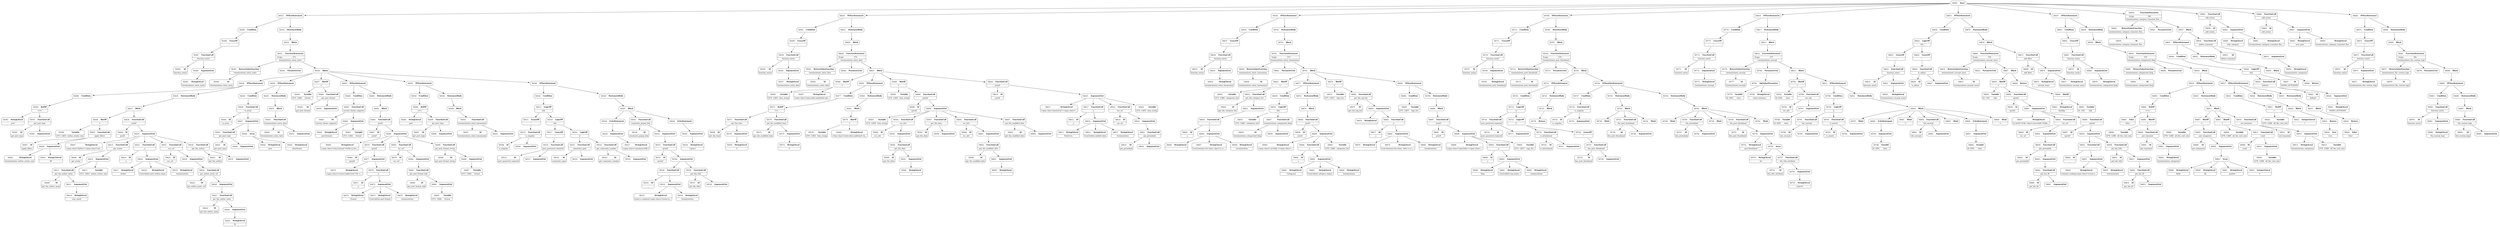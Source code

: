 digraph ast {
node [shape=none];
58384 [label=<<TABLE border='1' cellspacing='0' cellpadding='10' style='rounded' ><TR><TD border='0'>58384</TD><TD border='0'><B>Id</B></TD></TR><HR/><TR><TD border='0' cellpadding='5' colspan='2'>function_exists</TD></TR></TABLE>>];
58385 [label=<<TABLE border='1' cellspacing='0' cellpadding='10' style='rounded' ><TR><TD border='0'>58385</TD><TD border='0'><B>StringLiteral</B></TD></TR><HR/><TR><TD border='0' cellpadding='5' colspan='2'>twentysixteen_entry_meta</TD></TR></TABLE>>];
58386 [label=<<TABLE border='1' cellspacing='0' cellpadding='10' style='rounded' ><TR><TD border='0'>58386</TD><TD border='0'><B>ArgumentList</B></TD></TR></TABLE>>];
58386 -> 58385 [weight=2];
58387 [label=<<TABLE border='1' cellspacing='0' cellpadding='10' style='rounded' ><TR><TD border='0'>58387</TD><TD border='0'><B>FunctionCall</B></TD></TR><HR/><TR><TD border='0' cellpadding='5' colspan='2'>function_exists</TD></TR></TABLE>>];
58387 -> 58384 [weight=2];
58387 -> 58386 [weight=2];
58388 [label=<<TABLE border='1' cellspacing='0' cellpadding='10' style='rounded' ><TR><TD border='0'>58388</TD><TD border='0'><B>UnaryOP</B></TD></TR><HR/><TR><TD border='0' cellpadding='5' colspan='2'>!</TD></TR></TABLE>>];
58388 -> 58387 [weight=2];
58389 [label=<<TABLE border='1' cellspacing='0' cellpadding='10' style='rounded' ><TR><TD border='0'>58389</TD><TD border='0'><B>Condition</B></TD></TR></TABLE>>];
58389 -> 58388 [weight=2];
58390 [label=<<TABLE border='1' cellspacing='0' cellpadding='10' style='rounded' ><TR><TD border='0'>58390</TD><TD border='0'><B>Id</B></TD></TR><HR/><TR><TD border='0' cellpadding='5' colspan='2'>twentysixteen_entry_meta</TD></TR></TABLE>>];
58391 [label=<<TABLE border='1' cellspacing='0' cellpadding='10' style='rounded' ><TR><TD border='0'>58391</TD><TD border='0'><B>ReturnValueFunction</B></TD></TR><HR/><TR><TD border='0' cellpadding='5' colspan='2'>twentysixteen_entry_meta</TD></TR></TABLE>>];
58391 -> 58390 [weight=2];
58392 [label=<<TABLE border='1' cellspacing='0' cellpadding='10' style='rounded' ><TR><TD border='0'>58392</TD><TD border='0'><B>ParameterList</B></TD></TR></TABLE>>];
58393 [label=<<TABLE border='1' cellspacing='0' cellpadding='10' style='rounded' ><TR><TD border='0'>58393</TD><TD border='0'><B>StringLiteral</B></TD></TR><HR/><TR><TD border='0' cellpadding='5' colspan='2'>post</TD></TR></TABLE>>];
58394 [label=<<TABLE border='1' cellspacing='0' cellpadding='10' style='rounded' ><TR><TD border='0'>58394</TD><TD border='0'><B>RelOP</B></TD></TR><HR/><TR><TD border='0' cellpadding='5' colspan='2'>===</TD></TR></TABLE>>];
58394 -> 58393 [weight=2];
58394 -> 58397 [weight=2];
58395 [label=<<TABLE border='1' cellspacing='0' cellpadding='10' style='rounded' ><TR><TD border='0'>58395</TD><TD border='0'><B>Id</B></TD></TR><HR/><TR><TD border='0' cellpadding='5' colspan='2'>get_post_type</TD></TR></TABLE>>];
58396 [label=<<TABLE border='1' cellspacing='0' cellpadding='10' style='rounded' ><TR><TD border='0'>58396</TD><TD border='0'><B>ArgumentList</B></TD></TR></TABLE>>];
58397 [label=<<TABLE border='1' cellspacing='0' cellpadding='10' style='rounded' ><TR><TD border='0'>58397</TD><TD border='0'><B>FunctionCall</B></TD></TR><HR/><TR><TD border='0' cellpadding='5' colspan='2'>get_post_type</TD></TR></TABLE>>];
58397 -> 58395 [weight=2];
58397 -> 58396 [weight=2];
58398 [label=<<TABLE border='1' cellspacing='0' cellpadding='10' style='rounded' ><TR><TD border='0'>58398</TD><TD border='0'><B>Condition</B></TD></TR></TABLE>>];
58398 -> 58394 [weight=2];
58399 [label=<<TABLE border='1' cellspacing='0' cellpadding='10' style='rounded' ><TR><TD border='0'>58399</TD><TD border='0'><B>Variable</B></TD></TR><HR/><TR><TD border='0' cellpadding='5'>(373, 1283)</TD><TD border='0' cellpadding='5'>author_avatar_size</TD></TR></TABLE>>];
58400 [label=<<TABLE border='1' cellspacing='0' cellpadding='10' style='rounded' ><TR><TD border='0'>58400</TD><TD border='0'><B>BinOP</B></TD></TR><HR/><TR><TD border='0' cellpadding='5' colspan='2'>=</TD></TR></TABLE>>];
58400 -> 58399 [weight=2];
58400 -> 58405 [weight=2];
58401 [label=<<TABLE border='1' cellspacing='0' cellpadding='10' style='rounded' ><TR><TD border='0'>58401</TD><TD border='0'><B>Id</B></TD></TR><HR/><TR><TD border='0' cellpadding='5' colspan='2'>apply_filters</TD></TR></TABLE>>];
58402 [label=<<TABLE border='1' cellspacing='0' cellpadding='10' style='rounded' ><TR><TD border='0'>58402</TD><TD border='0'><B>StringLiteral</B></TD></TR><HR/><TR><TD border='0' cellpadding='5' colspan='2'>twentysixteen_author_avatar_size</TD></TR></TABLE>>];
58403 [label=<<TABLE border='1' cellspacing='0' cellpadding='10' style='rounded' ><TR><TD border='0'>58403</TD><TD border='0'><B>IntegerLiteral</B></TD></TR><HR/><TR><TD border='0' cellpadding='5' colspan='2'>49</TD></TR></TABLE>>];
58404 [label=<<TABLE border='1' cellspacing='0' cellpadding='10' style='rounded' ><TR><TD border='0'>58404</TD><TD border='0'><B>ArgumentList</B></TD></TR></TABLE>>];
58404 -> 58402 [weight=2];
58404 -> 58403 [weight=2];
58405 [label=<<TABLE border='1' cellspacing='0' cellpadding='10' style='rounded' ><TR><TD border='0'>58405</TD><TD border='0'><B>FunctionCall</B></TD></TR><HR/><TR><TD border='0' cellpadding='5' colspan='2'>apply_filters</TD></TR></TABLE>>];
58405 -> 58401 [weight=2];
58405 -> 58404 [weight=2];
58406 [label=<<TABLE border='1' cellspacing='0' cellpadding='10' style='rounded' ><TR><TD border='0'>58406</TD><TD border='0'><B>Id</B></TD></TR><HR/><TR><TD border='0' cellpadding='5' colspan='2'>printf</TD></TR></TABLE>>];
58407 [label=<<TABLE border='1' cellspacing='0' cellpadding='10' style='rounded' ><TR><TD border='0'>58407</TD><TD border='0'><B>StringLiteral</B></TD></TR><HR/><TR><TD border='0' cellpadding='5' colspan='2'>&lt;span class='byline'&gt;&lt;span class='aut...</TD></TR></TABLE>>];
58408 [label=<<TABLE border='1' cellspacing='0' cellpadding='10' style='rounded' ><TR><TD border='0'>58408</TD><TD border='0'><B>Id</B></TD></TR><HR/><TR><TD border='0' cellpadding='5' colspan='2'>get_avatar</TD></TR></TABLE>>];
58409 [label=<<TABLE border='1' cellspacing='0' cellpadding='10' style='rounded' ><TR><TD border='0'>58409</TD><TD border='0'><B>Id</B></TD></TR><HR/><TR><TD border='0' cellpadding='5' colspan='2'>get_the_author_meta</TD></TR></TABLE>>];
58410 [label=<<TABLE border='1' cellspacing='0' cellpadding='10' style='rounded' ><TR><TD border='0'>58410</TD><TD border='0'><B>StringLiteral</B></TD></TR><HR/><TR><TD border='0' cellpadding='5' colspan='2'>user_email</TD></TR></TABLE>>];
58411 [label=<<TABLE border='1' cellspacing='0' cellpadding='10' style='rounded' ><TR><TD border='0'>58411</TD><TD border='0'><B>ArgumentList</B></TD></TR></TABLE>>];
58411 -> 58410 [weight=2];
58412 [label=<<TABLE border='1' cellspacing='0' cellpadding='10' style='rounded' ><TR><TD border='0'>58412</TD><TD border='0'><B>FunctionCall</B></TD></TR><HR/><TR><TD border='0' cellpadding='5' colspan='2'>get_the_author_meta</TD></TR></TABLE>>];
58412 -> 58409 [weight=2];
58412 -> 58411 [weight=2];
58413 [label=<<TABLE border='1' cellspacing='0' cellpadding='10' style='rounded' ><TR><TD border='0'>58413</TD><TD border='0'><B>Variable</B></TD></TR><HR/><TR><TD border='0' cellpadding='5'>(373, 1283)</TD><TD border='0' cellpadding='5'>author_avatar_size</TD></TR></TABLE>>];
58414 [label=<<TABLE border='1' cellspacing='0' cellpadding='10' style='rounded' ><TR><TD border='0'>58414</TD><TD border='0'><B>ArgumentList</B></TD></TR></TABLE>>];
58414 -> 58412 [weight=2];
58414 -> 58413 [weight=2];
58415 [label=<<TABLE border='1' cellspacing='0' cellpadding='10' style='rounded' ><TR><TD border='0'>58415</TD><TD border='0'><B>FunctionCall</B></TD></TR><HR/><TR><TD border='0' cellpadding='5' colspan='2'>get_avatar</TD></TR></TABLE>>];
58415 -> 58408 [weight=2];
58415 -> 58414 [weight=2];
58416 [label=<<TABLE border='1' cellspacing='0' cellpadding='10' style='rounded' ><TR><TD border='0'>58416</TD><TD border='0'><B>Id</B></TD></TR><HR/><TR><TD border='0' cellpadding='5' colspan='2'>_x</TD></TR></TABLE>>];
58417 [label=<<TABLE border='1' cellspacing='0' cellpadding='10' style='rounded' ><TR><TD border='0'>58417</TD><TD border='0'><B>StringLiteral</B></TD></TR><HR/><TR><TD border='0' cellpadding='5' colspan='2'>Author</TD></TR></TABLE>>];
58418 [label=<<TABLE border='1' cellspacing='0' cellpadding='10' style='rounded' ><TR><TD border='0'>58418</TD><TD border='0'><B>StringLiteral</B></TD></TR><HR/><TR><TD border='0' cellpadding='5' colspan='2'>Used before post author name.</TD></TR></TABLE>>];
58419 [label=<<TABLE border='1' cellspacing='0' cellpadding='10' style='rounded' ><TR><TD border='0'>58419</TD><TD border='0'><B>StringLiteral</B></TD></TR><HR/><TR><TD border='0' cellpadding='5' colspan='2'>twentysixteen</TD></TR></TABLE>>];
58420 [label=<<TABLE border='1' cellspacing='0' cellpadding='10' style='rounded' ><TR><TD border='0'>58420</TD><TD border='0'><B>ArgumentList</B></TD></TR></TABLE>>];
58420 -> 58417 [weight=2];
58420 -> 58418 [weight=2];
58420 -> 58419 [weight=2];
58421 [label=<<TABLE border='1' cellspacing='0' cellpadding='10' style='rounded' ><TR><TD border='0'>58421</TD><TD border='0'><B>FunctionCall</B></TD></TR><HR/><TR><TD border='0' cellpadding='5' colspan='2'>_x</TD></TR></TABLE>>];
58421 -> 58416 [weight=2];
58421 -> 58420 [weight=2];
58422 [label=<<TABLE border='1' cellspacing='0' cellpadding='10' style='rounded' ><TR><TD border='0'>58422</TD><TD border='0'><B>Id</B></TD></TR><HR/><TR><TD border='0' cellpadding='5' colspan='2'>esc_url</TD></TR></TABLE>>];
58423 [label=<<TABLE border='1' cellspacing='0' cellpadding='10' style='rounded' ><TR><TD border='0'>58423</TD><TD border='0'><B>Id</B></TD></TR><HR/><TR><TD border='0' cellpadding='5' colspan='2'>get_author_posts_url</TD></TR></TABLE>>];
58424 [label=<<TABLE border='1' cellspacing='0' cellpadding='10' style='rounded' ><TR><TD border='0'>58424</TD><TD border='0'><B>Id</B></TD></TR><HR/><TR><TD border='0' cellpadding='5' colspan='2'>get_the_author_meta</TD></TR></TABLE>>];
58425 [label=<<TABLE border='1' cellspacing='0' cellpadding='10' style='rounded' ><TR><TD border='0'>58425</TD><TD border='0'><B>StringLiteral</B></TD></TR><HR/><TR><TD border='0' cellpadding='5' colspan='2'>ID</TD></TR></TABLE>>];
58426 [label=<<TABLE border='1' cellspacing='0' cellpadding='10' style='rounded' ><TR><TD border='0'>58426</TD><TD border='0'><B>ArgumentList</B></TD></TR></TABLE>>];
58426 -> 58425 [weight=2];
58427 [label=<<TABLE border='1' cellspacing='0' cellpadding='10' style='rounded' ><TR><TD border='0'>58427</TD><TD border='0'><B>FunctionCall</B></TD></TR><HR/><TR><TD border='0' cellpadding='5' colspan='2'>get_the_author_meta</TD></TR></TABLE>>];
58427 -> 58424 [weight=2];
58427 -> 58426 [weight=2];
58428 [label=<<TABLE border='1' cellspacing='0' cellpadding='10' style='rounded' ><TR><TD border='0'>58428</TD><TD border='0'><B>ArgumentList</B></TD></TR></TABLE>>];
58428 -> 58427 [weight=2];
58429 [label=<<TABLE border='1' cellspacing='0' cellpadding='10' style='rounded' ><TR><TD border='0'>58429</TD><TD border='0'><B>FunctionCall</B></TD></TR><HR/><TR><TD border='0' cellpadding='5' colspan='2'>get_author_posts_url</TD></TR></TABLE>>];
58429 -> 58423 [weight=2];
58429 -> 58428 [weight=2];
58430 [label=<<TABLE border='1' cellspacing='0' cellpadding='10' style='rounded' ><TR><TD border='0'>58430</TD><TD border='0'><B>ArgumentList</B></TD></TR></TABLE>>];
58430 -> 58429 [weight=2];
58431 [label=<<TABLE border='1' cellspacing='0' cellpadding='10' style='rounded' ><TR><TD border='0'>58431</TD><TD border='0'><B>FunctionCall</B></TD></TR><HR/><TR><TD border='0' cellpadding='5' colspan='2'>esc_url</TD></TR></TABLE>>];
58431 -> 58422 [weight=2];
58431 -> 58430 [weight=2];
58432 [label=<<TABLE border='1' cellspacing='0' cellpadding='10' style='rounded' ><TR><TD border='0'>58432</TD><TD border='0'><B>Id</B></TD></TR><HR/><TR><TD border='0' cellpadding='5' colspan='2'>get_the_author</TD></TR></TABLE>>];
58433 [label=<<TABLE border='1' cellspacing='0' cellpadding='10' style='rounded' ><TR><TD border='0'>58433</TD><TD border='0'><B>ArgumentList</B></TD></TR></TABLE>>];
58434 [label=<<TABLE border='1' cellspacing='0' cellpadding='10' style='rounded' ><TR><TD border='0'>58434</TD><TD border='0'><B>FunctionCall</B></TD></TR><HR/><TR><TD border='0' cellpadding='5' colspan='2'>get_the_author</TD></TR></TABLE>>];
58434 -> 58432 [weight=2];
58434 -> 58433 [weight=2];
58435 [label=<<TABLE border='1' cellspacing='0' cellpadding='10' style='rounded' ><TR><TD border='0'>58435</TD><TD border='0'><B>ArgumentList</B></TD></TR></TABLE>>];
58435 -> 58407 [weight=2];
58435 -> 58415 [weight=2];
58435 -> 58421 [weight=2];
58435 -> 58431 [weight=2];
58435 -> 58434 [weight=2];
58436 [label=<<TABLE border='1' cellspacing='0' cellpadding='10' style='rounded' ><TR><TD border='0'>58436</TD><TD border='0'><B>FunctionCall</B></TD></TR><HR/><TR><TD border='0' cellpadding='5' colspan='2'>printf</TD></TR></TABLE>>];
58436 -> 58406 [weight=2];
58436 -> 58435 [weight=2];
58437 [label=<<TABLE border='1' cellspacing='0' cellpadding='10' style='rounded' ><TR><TD border='0'>58437</TD><TD border='0'><B>Block</B></TD></TR></TABLE>>];
58437 -> 58400 [weight=2];
58437 -> 58436 [weight=2];
58438 [label=<<TABLE border='1' cellspacing='0' cellpadding='10' style='rounded' ><TR><TD border='0'>58438</TD><TD border='0'><B>IfThenStatement</B></TD></TR></TABLE>>];
58438 -> 58398 [weight=2];
58438 -> 58439 [weight=2];
58439 [label=<<TABLE border='1' cellspacing='0' cellpadding='10' style='rounded' ><TR><TD border='0'>58439</TD><TD border='0'><B>StatementBody</B></TD></TR></TABLE>>];
58439 -> 58437 [weight=2];
58440 [label=<<TABLE border='1' cellspacing='0' cellpadding='10' style='rounded' ><TR><TD border='0'>58440</TD><TD border='0'><B>Id</B></TD></TR><HR/><TR><TD border='0' cellpadding='5' colspan='2'>in_array</TD></TR></TABLE>>];
58441 [label=<<TABLE border='1' cellspacing='0' cellpadding='10' style='rounded' ><TR><TD border='0'>58441</TD><TD border='0'><B>Id</B></TD></TR><HR/><TR><TD border='0' cellpadding='5' colspan='2'>get_post_type</TD></TR></TABLE>>];
58442 [label=<<TABLE border='1' cellspacing='0' cellpadding='10' style='rounded' ><TR><TD border='0'>58442</TD><TD border='0'><B>ArgumentList</B></TD></TR></TABLE>>];
58443 [label=<<TABLE border='1' cellspacing='0' cellpadding='10' style='rounded' ><TR><TD border='0'>58443</TD><TD border='0'><B>FunctionCall</B></TD></TR><HR/><TR><TD border='0' cellpadding='5' colspan='2'>get_post_type</TD></TR></TABLE>>];
58443 -> 58441 [weight=2];
58443 -> 58442 [weight=2];
58444 [label=<<TABLE border='1' cellspacing='0' cellpadding='10' style='rounded' ><TR><TD border='0'>58444</TD><TD border='0'><B>StringLiteral</B></TD></TR><HR/><TR><TD border='0' cellpadding='5' colspan='2'>post</TD></TR></TABLE>>];
58445 [label=<<TABLE border='1' cellspacing='0' cellpadding='10' style='rounded' ><TR><TD border='0'>58445</TD><TD border='0'><B>StringLiteral</B></TD></TR><HR/><TR><TD border='0' cellpadding='5' colspan='2'>attachment</TD></TR></TABLE>>];
58446 [label=<<TABLE border='1' cellspacing='0' cellpadding='10' style='rounded' ><TR><TD border='0'>58446</TD><TD border='0'><B>Array</B></TD></TR></TABLE>>];
58446 -> 58444 [weight=2];
58446 -> 58445 [weight=2];
58447 [label=<<TABLE border='1' cellspacing='0' cellpadding='10' style='rounded' ><TR><TD border='0'>58447</TD><TD border='0'><B>ArgumentList</B></TD></TR></TABLE>>];
58447 -> 58443 [weight=2];
58447 -> 58446 [weight=2];
58448 [label=<<TABLE border='1' cellspacing='0' cellpadding='10' style='rounded' ><TR><TD border='0'>58448</TD><TD border='0'><B>FunctionCall</B></TD></TR><HR/><TR><TD border='0' cellpadding='5' colspan='2'>in_array</TD></TR></TABLE>>];
58448 -> 58440 [weight=2];
58448 -> 58447 [weight=2];
58449 [label=<<TABLE border='1' cellspacing='0' cellpadding='10' style='rounded' ><TR><TD border='0'>58449</TD><TD border='0'><B>Condition</B></TD></TR></TABLE>>];
58449 -> 58448 [weight=2];
58450 [label=<<TABLE border='1' cellspacing='0' cellpadding='10' style='rounded' ><TR><TD border='0'>58450</TD><TD border='0'><B>Id</B></TD></TR><HR/><TR><TD border='0' cellpadding='5' colspan='2'>twentysixteen_entry_date</TD></TR></TABLE>>];
58451 [label=<<TABLE border='1' cellspacing='0' cellpadding='10' style='rounded' ><TR><TD border='0'>58451</TD><TD border='0'><B>ArgumentList</B></TD></TR></TABLE>>];
58452 [label=<<TABLE border='1' cellspacing='0' cellpadding='10' style='rounded' ><TR><TD border='0'>58452</TD><TD border='0'><B>FunctionCall</B></TD></TR><HR/><TR><TD border='0' cellpadding='5' colspan='2'>twentysixteen_entry_date</TD></TR></TABLE>>];
58452 -> 58450 [weight=2];
58452 -> 58451 [weight=2];
58453 [label=<<TABLE border='1' cellspacing='0' cellpadding='10' style='rounded' ><TR><TD border='0'>58453</TD><TD border='0'><B>Block</B></TD></TR></TABLE>>];
58453 -> 58452 [weight=2];
58454 [label=<<TABLE border='1' cellspacing='0' cellpadding='10' style='rounded' ><TR><TD border='0'>58454</TD><TD border='0'><B>IfThenStatement</B></TD></TR></TABLE>>];
58454 -> 58449 [weight=2];
58454 -> 58455 [weight=2];
58455 [label=<<TABLE border='1' cellspacing='0' cellpadding='10' style='rounded' ><TR><TD border='0'>58455</TD><TD border='0'><B>StatementBody</B></TD></TR></TABLE>>];
58455 -> 58453 [weight=2];
58456 [label=<<TABLE border='1' cellspacing='0' cellpadding='10' style='rounded' ><TR><TD border='0'>58456</TD><TD border='0'><B>Variable</B></TD></TR><HR/><TR><TD border='0' cellpadding='5'>(373, 1284)</TD><TD border='0' cellpadding='5'>format</TD></TR></TABLE>>];
58457 [label=<<TABLE border='1' cellspacing='0' cellpadding='10' style='rounded' ><TR><TD border='0'>58457</TD><TD border='0'><B>BinOP</B></TD></TR><HR/><TR><TD border='0' cellpadding='5' colspan='2'>=</TD></TR></TABLE>>];
58457 -> 58456 [weight=2];
58457 -> 58460 [weight=2];
58458 [label=<<TABLE border='1' cellspacing='0' cellpadding='10' style='rounded' ><TR><TD border='0'>58458</TD><TD border='0'><B>Id</B></TD></TR><HR/><TR><TD border='0' cellpadding='5' colspan='2'>get_post_format</TD></TR></TABLE>>];
58459 [label=<<TABLE border='1' cellspacing='0' cellpadding='10' style='rounded' ><TR><TD border='0'>58459</TD><TD border='0'><B>ArgumentList</B></TD></TR></TABLE>>];
58460 [label=<<TABLE border='1' cellspacing='0' cellpadding='10' style='rounded' ><TR><TD border='0'>58460</TD><TD border='0'><B>FunctionCall</B></TD></TR><HR/><TR><TD border='0' cellpadding='5' colspan='2'>get_post_format</TD></TR></TABLE>>];
58460 -> 58458 [weight=2];
58460 -> 58459 [weight=2];
58461 [label=<<TABLE border='1' cellspacing='0' cellpadding='10' style='rounded' ><TR><TD border='0'>58461</TD><TD border='0'><B>Id</B></TD></TR><HR/><TR><TD border='0' cellpadding='5' colspan='2'>current_theme_supports</TD></TR></TABLE>>];
58462 [label=<<TABLE border='1' cellspacing='0' cellpadding='10' style='rounded' ><TR><TD border='0'>58462</TD><TD border='0'><B>StringLiteral</B></TD></TR><HR/><TR><TD border='0' cellpadding='5' colspan='2'>post-formats</TD></TR></TABLE>>];
58463 [label=<<TABLE border='1' cellspacing='0' cellpadding='10' style='rounded' ><TR><TD border='0'>58463</TD><TD border='0'><B>Variable</B></TD></TR><HR/><TR><TD border='0' cellpadding='5'>(373, 1284)</TD><TD border='0' cellpadding='5'>format</TD></TR></TABLE>>];
58464 [label=<<TABLE border='1' cellspacing='0' cellpadding='10' style='rounded' ><TR><TD border='0'>58464</TD><TD border='0'><B>ArgumentList</B></TD></TR></TABLE>>];
58464 -> 58462 [weight=2];
58464 -> 58463 [weight=2];
58465 [label=<<TABLE border='1' cellspacing='0' cellpadding='10' style='rounded' ><TR><TD border='0'>58465</TD><TD border='0'><B>FunctionCall</B></TD></TR><HR/><TR><TD border='0' cellpadding='5' colspan='2'>current_theme_supports</TD></TR></TABLE>>];
58465 -> 58461 [weight=2];
58465 -> 58464 [weight=2];
58466 [label=<<TABLE border='1' cellspacing='0' cellpadding='10' style='rounded' ><TR><TD border='0'>58466</TD><TD border='0'><B>Condition</B></TD></TR></TABLE>>];
58466 -> 58465 [weight=2];
58467 [label=<<TABLE border='1' cellspacing='0' cellpadding='10' style='rounded' ><TR><TD border='0'>58467</TD><TD border='0'><B>Id</B></TD></TR><HR/><TR><TD border='0' cellpadding='5' colspan='2'>printf</TD></TR></TABLE>>];
58468 [label=<<TABLE border='1' cellspacing='0' cellpadding='10' style='rounded' ><TR><TD border='0'>58468</TD><TD border='0'><B>StringLiteral</B></TD></TR><HR/><TR><TD border='0' cellpadding='5' colspan='2'>&lt;span class='entry-format'&gt;%1$s&lt;a hre...</TD></TR></TABLE>>];
58469 [label=<<TABLE border='1' cellspacing='0' cellpadding='10' style='rounded' ><TR><TD border='0'>58469</TD><TD border='0'><B>Id</B></TD></TR><HR/><TR><TD border='0' cellpadding='5' colspan='2'>sprintf</TD></TR></TABLE>>];
58470 [label=<<TABLE border='1' cellspacing='0' cellpadding='10' style='rounded' ><TR><TD border='0'>58470</TD><TD border='0'><B>StringLiteral</B></TD></TR><HR/><TR><TD border='0' cellpadding='5' colspan='2'>&lt;span class='screen-reader-text'&gt;%s &lt;...</TD></TR></TABLE>>];
58471 [label=<<TABLE border='1' cellspacing='0' cellpadding='10' style='rounded' ><TR><TD border='0'>58471</TD><TD border='0'><B>Id</B></TD></TR><HR/><TR><TD border='0' cellpadding='5' colspan='2'>_x</TD></TR></TABLE>>];
58472 [label=<<TABLE border='1' cellspacing='0' cellpadding='10' style='rounded' ><TR><TD border='0'>58472</TD><TD border='0'><B>StringLiteral</B></TD></TR><HR/><TR><TD border='0' cellpadding='5' colspan='2'>Format</TD></TR></TABLE>>];
58473 [label=<<TABLE border='1' cellspacing='0' cellpadding='10' style='rounded' ><TR><TD border='0'>58473</TD><TD border='0'><B>StringLiteral</B></TD></TR><HR/><TR><TD border='0' cellpadding='5' colspan='2'>Used before post format.</TD></TR></TABLE>>];
58474 [label=<<TABLE border='1' cellspacing='0' cellpadding='10' style='rounded' ><TR><TD border='0'>58474</TD><TD border='0'><B>StringLiteral</B></TD></TR><HR/><TR><TD border='0' cellpadding='5' colspan='2'>twentysixteen</TD></TR></TABLE>>];
58475 [label=<<TABLE border='1' cellspacing='0' cellpadding='10' style='rounded' ><TR><TD border='0'>58475</TD><TD border='0'><B>ArgumentList</B></TD></TR></TABLE>>];
58475 -> 58472 [weight=2];
58475 -> 58473 [weight=2];
58475 -> 58474 [weight=2];
58476 [label=<<TABLE border='1' cellspacing='0' cellpadding='10' style='rounded' ><TR><TD border='0'>58476</TD><TD border='0'><B>FunctionCall</B></TD></TR><HR/><TR><TD border='0' cellpadding='5' colspan='2'>_x</TD></TR></TABLE>>];
58476 -> 58471 [weight=2];
58476 -> 58475 [weight=2];
58477 [label=<<TABLE border='1' cellspacing='0' cellpadding='10' style='rounded' ><TR><TD border='0'>58477</TD><TD border='0'><B>ArgumentList</B></TD></TR></TABLE>>];
58477 -> 58470 [weight=2];
58477 -> 58476 [weight=2];
58478 [label=<<TABLE border='1' cellspacing='0' cellpadding='10' style='rounded' ><TR><TD border='0'>58478</TD><TD border='0'><B>FunctionCall</B></TD></TR><HR/><TR><TD border='0' cellpadding='5' colspan='2'>sprintf</TD></TR></TABLE>>];
58478 -> 58469 [weight=2];
58478 -> 58477 [weight=2];
58479 [label=<<TABLE border='1' cellspacing='0' cellpadding='10' style='rounded' ><TR><TD border='0'>58479</TD><TD border='0'><B>Id</B></TD></TR><HR/><TR><TD border='0' cellpadding='5' colspan='2'>esc_url</TD></TR></TABLE>>];
58480 [label=<<TABLE border='1' cellspacing='0' cellpadding='10' style='rounded' ><TR><TD border='0'>58480</TD><TD border='0'><B>Id</B></TD></TR><HR/><TR><TD border='0' cellpadding='5' colspan='2'>get_post_format_link</TD></TR></TABLE>>];
58481 [label=<<TABLE border='1' cellspacing='0' cellpadding='10' style='rounded' ><TR><TD border='0'>58481</TD><TD border='0'><B>Variable</B></TD></TR><HR/><TR><TD border='0' cellpadding='5'>(373, 1284)</TD><TD border='0' cellpadding='5'>format</TD></TR></TABLE>>];
58482 [label=<<TABLE border='1' cellspacing='0' cellpadding='10' style='rounded' ><TR><TD border='0'>58482</TD><TD border='0'><B>ArgumentList</B></TD></TR></TABLE>>];
58482 -> 58481 [weight=2];
58483 [label=<<TABLE border='1' cellspacing='0' cellpadding='10' style='rounded' ><TR><TD border='0'>58483</TD><TD border='0'><B>FunctionCall</B></TD></TR><HR/><TR><TD border='0' cellpadding='5' colspan='2'>get_post_format_link</TD></TR></TABLE>>];
58483 -> 58480 [weight=2];
58483 -> 58482 [weight=2];
58484 [label=<<TABLE border='1' cellspacing='0' cellpadding='10' style='rounded' ><TR><TD border='0'>58484</TD><TD border='0'><B>ArgumentList</B></TD></TR></TABLE>>];
58484 -> 58483 [weight=2];
58485 [label=<<TABLE border='1' cellspacing='0' cellpadding='10' style='rounded' ><TR><TD border='0'>58485</TD><TD border='0'><B>FunctionCall</B></TD></TR><HR/><TR><TD border='0' cellpadding='5' colspan='2'>esc_url</TD></TR></TABLE>>];
58485 -> 58479 [weight=2];
58485 -> 58484 [weight=2];
58486 [label=<<TABLE border='1' cellspacing='0' cellpadding='10' style='rounded' ><TR><TD border='0'>58486</TD><TD border='0'><B>Id</B></TD></TR><HR/><TR><TD border='0' cellpadding='5' colspan='2'>get_post_format_string</TD></TR></TABLE>>];
58487 [label=<<TABLE border='1' cellspacing='0' cellpadding='10' style='rounded' ><TR><TD border='0'>58487</TD><TD border='0'><B>Variable</B></TD></TR><HR/><TR><TD border='0' cellpadding='5'>(373, 1284)</TD><TD border='0' cellpadding='5'>format</TD></TR></TABLE>>];
58488 [label=<<TABLE border='1' cellspacing='0' cellpadding='10' style='rounded' ><TR><TD border='0'>58488</TD><TD border='0'><B>ArgumentList</B></TD></TR></TABLE>>];
58488 -> 58487 [weight=2];
58489 [label=<<TABLE border='1' cellspacing='0' cellpadding='10' style='rounded' ><TR><TD border='0'>58489</TD><TD border='0'><B>FunctionCall</B></TD></TR><HR/><TR><TD border='0' cellpadding='5' colspan='2'>get_post_format_string</TD></TR></TABLE>>];
58489 -> 58486 [weight=2];
58489 -> 58488 [weight=2];
58490 [label=<<TABLE border='1' cellspacing='0' cellpadding='10' style='rounded' ><TR><TD border='0'>58490</TD><TD border='0'><B>ArgumentList</B></TD></TR></TABLE>>];
58490 -> 58468 [weight=2];
58490 -> 58478 [weight=2];
58490 -> 58485 [weight=2];
58490 -> 58489 [weight=2];
58491 [label=<<TABLE border='1' cellspacing='0' cellpadding='10' style='rounded' ><TR><TD border='0'>58491</TD><TD border='0'><B>FunctionCall</B></TD></TR><HR/><TR><TD border='0' cellpadding='5' colspan='2'>printf</TD></TR></TABLE>>];
58491 -> 58467 [weight=2];
58491 -> 58490 [weight=2];
58492 [label=<<TABLE border='1' cellspacing='0' cellpadding='10' style='rounded' ><TR><TD border='0'>58492</TD><TD border='0'><B>Block</B></TD></TR></TABLE>>];
58492 -> 58491 [weight=2];
58493 [label=<<TABLE border='1' cellspacing='0' cellpadding='10' style='rounded' ><TR><TD border='0'>58493</TD><TD border='0'><B>IfThenStatement</B></TD></TR></TABLE>>];
58493 -> 58466 [weight=2];
58493 -> 58494 [weight=2];
58494 [label=<<TABLE border='1' cellspacing='0' cellpadding='10' style='rounded' ><TR><TD border='0'>58494</TD><TD border='0'><B>StatementBody</B></TD></TR></TABLE>>];
58494 -> 58492 [weight=2];
58495 [label=<<TABLE border='1' cellspacing='0' cellpadding='10' style='rounded' ><TR><TD border='0'>58495</TD><TD border='0'><B>StringLiteral</B></TD></TR><HR/><TR><TD border='0' cellpadding='5' colspan='2'>post</TD></TR></TABLE>>];
58496 [label=<<TABLE border='1' cellspacing='0' cellpadding='10' style='rounded' ><TR><TD border='0'>58496</TD><TD border='0'><B>RelOP</B></TD></TR><HR/><TR><TD border='0' cellpadding='5' colspan='2'>===</TD></TR></TABLE>>];
58496 -> 58495 [weight=2];
58496 -> 58499 [weight=2];
58497 [label=<<TABLE border='1' cellspacing='0' cellpadding='10' style='rounded' ><TR><TD border='0'>58497</TD><TD border='0'><B>Id</B></TD></TR><HR/><TR><TD border='0' cellpadding='5' colspan='2'>get_post_type</TD></TR></TABLE>>];
58498 [label=<<TABLE border='1' cellspacing='0' cellpadding='10' style='rounded' ><TR><TD border='0'>58498</TD><TD border='0'><B>ArgumentList</B></TD></TR></TABLE>>];
58499 [label=<<TABLE border='1' cellspacing='0' cellpadding='10' style='rounded' ><TR><TD border='0'>58499</TD><TD border='0'><B>FunctionCall</B></TD></TR><HR/><TR><TD border='0' cellpadding='5' colspan='2'>get_post_type</TD></TR></TABLE>>];
58499 -> 58497 [weight=2];
58499 -> 58498 [weight=2];
58500 [label=<<TABLE border='1' cellspacing='0' cellpadding='10' style='rounded' ><TR><TD border='0'>58500</TD><TD border='0'><B>Condition</B></TD></TR></TABLE>>];
58500 -> 58496 [weight=2];
58501 [label=<<TABLE border='1' cellspacing='0' cellpadding='10' style='rounded' ><TR><TD border='0'>58501</TD><TD border='0'><B>Id</B></TD></TR><HR/><TR><TD border='0' cellpadding='5' colspan='2'>twentysixteen_entry_taxonomies</TD></TR></TABLE>>];
58502 [label=<<TABLE border='1' cellspacing='0' cellpadding='10' style='rounded' ><TR><TD border='0'>58502</TD><TD border='0'><B>ArgumentList</B></TD></TR></TABLE>>];
58503 [label=<<TABLE border='1' cellspacing='0' cellpadding='10' style='rounded' ><TR><TD border='0'>58503</TD><TD border='0'><B>FunctionCall</B></TD></TR><HR/><TR><TD border='0' cellpadding='5' colspan='2'>twentysixteen_entry_taxonomies</TD></TR></TABLE>>];
58503 -> 58501 [weight=2];
58503 -> 58502 [weight=2];
58504 [label=<<TABLE border='1' cellspacing='0' cellpadding='10' style='rounded' ><TR><TD border='0'>58504</TD><TD border='0'><B>Block</B></TD></TR></TABLE>>];
58504 -> 58503 [weight=2];
58505 [label=<<TABLE border='1' cellspacing='0' cellpadding='10' style='rounded' ><TR><TD border='0'>58505</TD><TD border='0'><B>IfThenStatement</B></TD></TR></TABLE>>];
58505 -> 58500 [weight=2];
58505 -> 58506 [weight=2];
58506 [label=<<TABLE border='1' cellspacing='0' cellpadding='10' style='rounded' ><TR><TD border='0'>58506</TD><TD border='0'><B>StatementBody</B></TD></TR></TABLE>>];
58506 -> 58504 [weight=2];
58508 [label=<<TABLE border='1' cellspacing='0' cellpadding='10' style='rounded' ><TR><TD border='0'>58508</TD><TD border='0'><B>Id</B></TD></TR><HR/><TR><TD border='0' cellpadding='5' colspan='2'>is_singular</TD></TR></TABLE>>];
58509 [label=<<TABLE border='1' cellspacing='0' cellpadding='10' style='rounded' ><TR><TD border='0'>58509</TD><TD border='0'><B>ArgumentList</B></TD></TR></TABLE>>];
58510 [label=<<TABLE border='1' cellspacing='0' cellpadding='10' style='rounded' ><TR><TD border='0'>58510</TD><TD border='0'><B>FunctionCall</B></TD></TR><HR/><TR><TD border='0' cellpadding='5' colspan='2'>is_singular</TD></TR></TABLE>>];
58510 -> 58508 [weight=2];
58510 -> 58509 [weight=2];
58511 [label=<<TABLE border='1' cellspacing='0' cellpadding='10' style='rounded' ><TR><TD border='0'>58511</TD><TD border='0'><B>UnaryOP</B></TD></TR><HR/><TR><TD border='0' cellpadding='5' colspan='2'>!</TD></TR></TABLE>>];
58511 -> 58510 [weight=2];
58512 [label=<<TABLE border='1' cellspacing='0' cellpadding='10' style='rounded' ><TR><TD border='0'>58512</TD><TD border='0'><B>LogicOP</B></TD></TR><HR/><TR><TD border='0' cellpadding='5' colspan='2'>&amp;&amp;</TD></TR></TABLE>>];
58512 -> 58511 [weight=2];
58512 -> 58518 [weight=2];
58514 [label=<<TABLE border='1' cellspacing='0' cellpadding='10' style='rounded' ><TR><TD border='0'>58514</TD><TD border='0'><B>Id</B></TD></TR><HR/><TR><TD border='0' cellpadding='5' colspan='2'>post_password_required</TD></TR></TABLE>>];
58515 [label=<<TABLE border='1' cellspacing='0' cellpadding='10' style='rounded' ><TR><TD border='0'>58515</TD><TD border='0'><B>ArgumentList</B></TD></TR></TABLE>>];
58516 [label=<<TABLE border='1' cellspacing='0' cellpadding='10' style='rounded' ><TR><TD border='0'>58516</TD><TD border='0'><B>FunctionCall</B></TD></TR><HR/><TR><TD border='0' cellpadding='5' colspan='2'>post_password_required</TD></TR></TABLE>>];
58516 -> 58514 [weight=2];
58516 -> 58515 [weight=2];
58517 [label=<<TABLE border='1' cellspacing='0' cellpadding='10' style='rounded' ><TR><TD border='0'>58517</TD><TD border='0'><B>UnaryOP</B></TD></TR><HR/><TR><TD border='0' cellpadding='5' colspan='2'>!</TD></TR></TABLE>>];
58517 -> 58516 [weight=2];
58518 [label=<<TABLE border='1' cellspacing='0' cellpadding='10' style='rounded' ><TR><TD border='0'>58518</TD><TD border='0'><B>LogicOP</B></TD></TR><HR/><TR><TD border='0' cellpadding='5' colspan='2'>&amp;&amp;</TD></TR></TABLE>>];
58518 -> 58517 [weight=2];
58518 -> 58522 [weight=2];
58519 [label=<<TABLE border='1' cellspacing='0' cellpadding='10' style='rounded' ><TR><TD border='0'>58519</TD><TD border='0'><B>Id</B></TD></TR><HR/><TR><TD border='0' cellpadding='5' colspan='2'>comments_open</TD></TR></TABLE>>];
58520 [label=<<TABLE border='1' cellspacing='0' cellpadding='10' style='rounded' ><TR><TD border='0'>58520</TD><TD border='0'><B>ArgumentList</B></TD></TR></TABLE>>];
58521 [label=<<TABLE border='1' cellspacing='0' cellpadding='10' style='rounded' ><TR><TD border='0'>58521</TD><TD border='0'><B>FunctionCall</B></TD></TR><HR/><TR><TD border='0' cellpadding='5' colspan='2'>comments_open</TD></TR></TABLE>>];
58521 -> 58519 [weight=2];
58521 -> 58520 [weight=2];
58522 [label=<<TABLE border='1' cellspacing='0' cellpadding='10' style='rounded' ><TR><TD border='0'>58522</TD><TD border='0'><B>LogicOP</B></TD></TR><HR/><TR><TD border='0' cellpadding='5' colspan='2'>||</TD></TR></TABLE>>];
58522 -> 58521 [weight=2];
58522 -> 58525 [weight=2];
58523 [label=<<TABLE border='1' cellspacing='0' cellpadding='10' style='rounded' ><TR><TD border='0'>58523</TD><TD border='0'><B>Id</B></TD></TR><HR/><TR><TD border='0' cellpadding='5' colspan='2'>get_comments_number</TD></TR></TABLE>>];
58524 [label=<<TABLE border='1' cellspacing='0' cellpadding='10' style='rounded' ><TR><TD border='0'>58524</TD><TD border='0'><B>ArgumentList</B></TD></TR></TABLE>>];
58525 [label=<<TABLE border='1' cellspacing='0' cellpadding='10' style='rounded' ><TR><TD border='0'>58525</TD><TD border='0'><B>FunctionCall</B></TD></TR><HR/><TR><TD border='0' cellpadding='5' colspan='2'>get_comments_number</TD></TR></TABLE>>];
58525 -> 58523 [weight=2];
58525 -> 58524 [weight=2];
58526 [label=<<TABLE border='1' cellspacing='0' cellpadding='10' style='rounded' ><TR><TD border='0'>58526</TD><TD border='0'><B>Condition</B></TD></TR></TABLE>>];
58526 -> 58512 [weight=2];
58527 [label=<<TABLE border='1' cellspacing='0' cellpadding='10' style='rounded' ><TR><TD border='0'>58527</TD><TD border='0'><B>StringLiteral</B></TD></TR><HR/><TR><TD border='0' cellpadding='5' colspan='2'>&lt;span class='comments-link'&gt;</TD></TR></TABLE>>];
58528 [label=<<TABLE border='1' cellspacing='0' cellpadding='10' style='rounded' ><TR><TD border='0'>58528</TD><TD border='0'><B>ArgumentList</B></TD></TR></TABLE>>];
58528 -> 58527 [weight=2];
58529 [label=<<TABLE border='1' cellspacing='0' cellpadding='10' style='rounded' ><TR><TD border='0'>58529</TD><TD border='0'><B>EchoStatement</B></TD></TR></TABLE>>];
58529 -> 58528 [weight=2];
58530 [label=<<TABLE border='1' cellspacing='0' cellpadding='10' style='rounded' ><TR><TD border='0'>58530</TD><TD border='0'><B>Id</B></TD></TR><HR/><TR><TD border='0' cellpadding='5' colspan='2'>comments_popup_link</TD></TR></TABLE>>];
58531 [label=<<TABLE border='1' cellspacing='0' cellpadding='10' style='rounded' ><TR><TD border='0'>58531</TD><TD border='0'><B>Id</B></TD></TR><HR/><TR><TD border='0' cellpadding='5' colspan='2'>sprintf</TD></TR></TABLE>>];
58532 [label=<<TABLE border='1' cellspacing='0' cellpadding='10' style='rounded' ><TR><TD border='0'>58532</TD><TD border='0'><B>Id</B></TD></TR><HR/><TR><TD border='0' cellpadding='5' colspan='2'>__</TD></TR></TABLE>>];
58533 [label=<<TABLE border='1' cellspacing='0' cellpadding='10' style='rounded' ><TR><TD border='0'>58533</TD><TD border='0'><B>StringLiteral</B></TD></TR><HR/><TR><TD border='0' cellpadding='5' colspan='2'>Leave a comment&lt;span class='screen-re...</TD></TR></TABLE>>];
58534 [label=<<TABLE border='1' cellspacing='0' cellpadding='10' style='rounded' ><TR><TD border='0'>58534</TD><TD border='0'><B>StringLiteral</B></TD></TR><HR/><TR><TD border='0' cellpadding='5' colspan='2'>twentysixteen</TD></TR></TABLE>>];
58535 [label=<<TABLE border='1' cellspacing='0' cellpadding='10' style='rounded' ><TR><TD border='0'>58535</TD><TD border='0'><B>ArgumentList</B></TD></TR></TABLE>>];
58535 -> 58533 [weight=2];
58535 -> 58534 [weight=2];
58536 [label=<<TABLE border='1' cellspacing='0' cellpadding='10' style='rounded' ><TR><TD border='0'>58536</TD><TD border='0'><B>FunctionCall</B></TD></TR><HR/><TR><TD border='0' cellpadding='5' colspan='2'>__</TD></TR></TABLE>>];
58536 -> 58532 [weight=2];
58536 -> 58535 [weight=2];
58537 [label=<<TABLE border='1' cellspacing='0' cellpadding='10' style='rounded' ><TR><TD border='0'>58537</TD><TD border='0'><B>Id</B></TD></TR><HR/><TR><TD border='0' cellpadding='5' colspan='2'>get_the_title</TD></TR></TABLE>>];
58538 [label=<<TABLE border='1' cellspacing='0' cellpadding='10' style='rounded' ><TR><TD border='0'>58538</TD><TD border='0'><B>ArgumentList</B></TD></TR></TABLE>>];
58539 [label=<<TABLE border='1' cellspacing='0' cellpadding='10' style='rounded' ><TR><TD border='0'>58539</TD><TD border='0'><B>FunctionCall</B></TD></TR><HR/><TR><TD border='0' cellpadding='5' colspan='2'>get_the_title</TD></TR></TABLE>>];
58539 -> 58537 [weight=2];
58539 -> 58538 [weight=2];
58540 [label=<<TABLE border='1' cellspacing='0' cellpadding='10' style='rounded' ><TR><TD border='0'>58540</TD><TD border='0'><B>ArgumentList</B></TD></TR></TABLE>>];
58540 -> 58536 [weight=2];
58540 -> 58539 [weight=2];
58541 [label=<<TABLE border='1' cellspacing='0' cellpadding='10' style='rounded' ><TR><TD border='0'>58541</TD><TD border='0'><B>FunctionCall</B></TD></TR><HR/><TR><TD border='0' cellpadding='5' colspan='2'>sprintf</TD></TR></TABLE>>];
58541 -> 58531 [weight=2];
58541 -> 58540 [weight=2];
58542 [label=<<TABLE border='1' cellspacing='0' cellpadding='10' style='rounded' ><TR><TD border='0'>58542</TD><TD border='0'><B>ArgumentList</B></TD></TR></TABLE>>];
58542 -> 58541 [weight=2];
58543 [label=<<TABLE border='1' cellspacing='0' cellpadding='10' style='rounded' ><TR><TD border='0'>58543</TD><TD border='0'><B>FunctionCall</B></TD></TR><HR/><TR><TD border='0' cellpadding='5' colspan='2'>comments_popup_link</TD></TR></TABLE>>];
58543 -> 58530 [weight=2];
58543 -> 58542 [weight=2];
58544 [label=<<TABLE border='1' cellspacing='0' cellpadding='10' style='rounded' ><TR><TD border='0'>58544</TD><TD border='0'><B>StringLiteral</B></TD></TR><HR/><TR><TD border='0' cellpadding='5' colspan='2'>&lt;span&gt;</TD></TR></TABLE>>];
58545 [label=<<TABLE border='1' cellspacing='0' cellpadding='10' style='rounded' ><TR><TD border='0'>58545</TD><TD border='0'><B>ArgumentList</B></TD></TR></TABLE>>];
58545 -> 58544 [weight=2];
58546 [label=<<TABLE border='1' cellspacing='0' cellpadding='10' style='rounded' ><TR><TD border='0'>58546</TD><TD border='0'><B>EchoStatement</B></TD></TR></TABLE>>];
58546 -> 58545 [weight=2];
58547 [label=<<TABLE border='1' cellspacing='0' cellpadding='10' style='rounded' ><TR><TD border='0'>58547</TD><TD border='0'><B>Block</B></TD></TR></TABLE>>];
58547 -> 58529 [weight=2];
58547 -> 58543 [weight=2];
58547 -> 58546 [weight=2];
58548 [label=<<TABLE border='1' cellspacing='0' cellpadding='10' style='rounded' ><TR><TD border='0'>58548</TD><TD border='0'><B>IfThenStatement</B></TD></TR></TABLE>>];
58548 -> 58526 [weight=2];
58548 -> 58549 [weight=2];
58549 [label=<<TABLE border='1' cellspacing='0' cellpadding='10' style='rounded' ><TR><TD border='0'>58549</TD><TD border='0'><B>StatementBody</B></TD></TR></TABLE>>];
58549 -> 58547 [weight=2];
58550 [label=<<TABLE border='1' cellspacing='0' cellpadding='10' style='rounded' ><TR><TD border='0'>58550</TD><TD border='0'><B>Block</B></TD></TR></TABLE>>];
58550 -> 58438 [weight=2];
58550 -> 58454 [weight=2];
58550 -> 58457 [weight=2];
58550 -> 58493 [weight=2];
58550 -> 58505 [weight=2];
58550 -> 58548 [weight=2];
58551 [label=<<TABLE border='1' cellspacing='0' cellpadding='10' style='rounded' ><TR><TD border='0'>58551</TD><TD border='0'><B>FunctionStatement</B></TD></TR><HR/><TR><TD border='0' cellpadding='5'>Scope</TD><TD border='0' cellpadding='5'>373</TD></TR><HR/><TR><TD border='0' cellpadding='5' colspan='2'>twentysixteen_entry_meta</TD></TR></TABLE>>];
58551 -> 58391 [weight=2];
58551 -> 58392 [weight=2];
58551 -> 58550 [weight=2];
58552 [label=<<TABLE border='1' cellspacing='0' cellpadding='10' style='rounded' ><TR><TD border='0'>58552</TD><TD border='0'><B>Block</B></TD></TR></TABLE>>];
58552 -> 58551 [weight=2];
58553 [label=<<TABLE border='1' cellspacing='0' cellpadding='10' style='rounded' ><TR><TD border='0'>58553</TD><TD border='0'><B>IfThenStatement</B></TD></TR></TABLE>>];
58553 -> 58389 [weight=2];
58553 -> 58554 [weight=2];
58554 [label=<<TABLE border='1' cellspacing='0' cellpadding='10' style='rounded' ><TR><TD border='0'>58554</TD><TD border='0'><B>StatementBody</B></TD></TR></TABLE>>];
58554 -> 58552 [weight=2];
58556 [label=<<TABLE border='1' cellspacing='0' cellpadding='10' style='rounded' ><TR><TD border='0'>58556</TD><TD border='0'><B>Id</B></TD></TR><HR/><TR><TD border='0' cellpadding='5' colspan='2'>function_exists</TD></TR></TABLE>>];
58557 [label=<<TABLE border='1' cellspacing='0' cellpadding='10' style='rounded' ><TR><TD border='0'>58557</TD><TD border='0'><B>StringLiteral</B></TD></TR><HR/><TR><TD border='0' cellpadding='5' colspan='2'>twentysixteen_entry_date</TD></TR></TABLE>>];
58558 [label=<<TABLE border='1' cellspacing='0' cellpadding='10' style='rounded' ><TR><TD border='0'>58558</TD><TD border='0'><B>ArgumentList</B></TD></TR></TABLE>>];
58558 -> 58557 [weight=2];
58559 [label=<<TABLE border='1' cellspacing='0' cellpadding='10' style='rounded' ><TR><TD border='0'>58559</TD><TD border='0'><B>FunctionCall</B></TD></TR><HR/><TR><TD border='0' cellpadding='5' colspan='2'>function_exists</TD></TR></TABLE>>];
58559 -> 58556 [weight=2];
58559 -> 58558 [weight=2];
58560 [label=<<TABLE border='1' cellspacing='0' cellpadding='10' style='rounded' ><TR><TD border='0'>58560</TD><TD border='0'><B>UnaryOP</B></TD></TR><HR/><TR><TD border='0' cellpadding='5' colspan='2'>!</TD></TR></TABLE>>];
58560 -> 58559 [weight=2];
58561 [label=<<TABLE border='1' cellspacing='0' cellpadding='10' style='rounded' ><TR><TD border='0'>58561</TD><TD border='0'><B>Condition</B></TD></TR></TABLE>>];
58561 -> 58560 [weight=2];
58562 [label=<<TABLE border='1' cellspacing='0' cellpadding='10' style='rounded' ><TR><TD border='0'>58562</TD><TD border='0'><B>Id</B></TD></TR><HR/><TR><TD border='0' cellpadding='5' colspan='2'>twentysixteen_entry_date</TD></TR></TABLE>>];
58563 [label=<<TABLE border='1' cellspacing='0' cellpadding='10' style='rounded' ><TR><TD border='0'>58563</TD><TD border='0'><B>ReturnValueFunction</B></TD></TR><HR/><TR><TD border='0' cellpadding='5' colspan='2'>twentysixteen_entry_date</TD></TR></TABLE>>];
58563 -> 58562 [weight=2];
58564 [label=<<TABLE border='1' cellspacing='0' cellpadding='10' style='rounded' ><TR><TD border='0'>58564</TD><TD border='0'><B>ParameterList</B></TD></TR></TABLE>>];
58565 [label=<<TABLE border='1' cellspacing='0' cellpadding='10' style='rounded' ><TR><TD border='0'>58565</TD><TD border='0'><B>Variable</B></TD></TR><HR/><TR><TD border='0' cellpadding='5'>(374, 1285)</TD><TD border='0' cellpadding='5'>time_string</TD></TR></TABLE>>];
58566 [label=<<TABLE border='1' cellspacing='0' cellpadding='10' style='rounded' ><TR><TD border='0'>58566</TD><TD border='0'><B>BinOP</B></TD></TR><HR/><TR><TD border='0' cellpadding='5' colspan='2'>=</TD></TR></TABLE>>];
58566 -> 58565 [weight=2];
58566 -> 58567 [weight=2];
58567 [label=<<TABLE border='1' cellspacing='0' cellpadding='10' style='rounded' ><TR><TD border='0'>58567</TD><TD border='0'><B>StringLiteral</B></TD></TR><HR/><TR><TD border='0' cellpadding='5' colspan='2'>&lt;time class='entry-date published upd...</TD></TR></TABLE>>];
58568 [label=<<TABLE border='1' cellspacing='0' cellpadding='10' style='rounded' ><TR><TD border='0'>58568</TD><TD border='0'><B>Id</B></TD></TR><HR/><TR><TD border='0' cellpadding='5' colspan='2'>get_the_time</TD></TR></TABLE>>];
58569 [label=<<TABLE border='1' cellspacing='0' cellpadding='10' style='rounded' ><TR><TD border='0'>58569</TD><TD border='0'><B>StringLiteral</B></TD></TR><HR/><TR><TD border='0' cellpadding='5' colspan='2'>U</TD></TR></TABLE>>];
58570 [label=<<TABLE border='1' cellspacing='0' cellpadding='10' style='rounded' ><TR><TD border='0'>58570</TD><TD border='0'><B>ArgumentList</B></TD></TR></TABLE>>];
58570 -> 58569 [weight=2];
58571 [label=<<TABLE border='1' cellspacing='0' cellpadding='10' style='rounded' ><TR><TD border='0'>58571</TD><TD border='0'><B>FunctionCall</B></TD></TR><HR/><TR><TD border='0' cellpadding='5' colspan='2'>get_the_time</TD></TR></TABLE>>];
58571 -> 58568 [weight=2];
58571 -> 58570 [weight=2];
58572 [label=<<TABLE border='1' cellspacing='0' cellpadding='10' style='rounded' ><TR><TD border='0'>58572</TD><TD border='0'><B>RelOP</B></TD></TR><HR/><TR><TD border='0' cellpadding='5' colspan='2'>!==</TD></TR></TABLE>>];
58572 -> 58571 [weight=2];
58572 -> 58576 [weight=2];
58573 [label=<<TABLE border='1' cellspacing='0' cellpadding='10' style='rounded' ><TR><TD border='0'>58573</TD><TD border='0'><B>Id</B></TD></TR><HR/><TR><TD border='0' cellpadding='5' colspan='2'>get_the_modified_time</TD></TR></TABLE>>];
58574 [label=<<TABLE border='1' cellspacing='0' cellpadding='10' style='rounded' ><TR><TD border='0'>58574</TD><TD border='0'><B>StringLiteral</B></TD></TR><HR/><TR><TD border='0' cellpadding='5' colspan='2'>U</TD></TR></TABLE>>];
58575 [label=<<TABLE border='1' cellspacing='0' cellpadding='10' style='rounded' ><TR><TD border='0'>58575</TD><TD border='0'><B>ArgumentList</B></TD></TR></TABLE>>];
58575 -> 58574 [weight=2];
58576 [label=<<TABLE border='1' cellspacing='0' cellpadding='10' style='rounded' ><TR><TD border='0'>58576</TD><TD border='0'><B>FunctionCall</B></TD></TR><HR/><TR><TD border='0' cellpadding='5' colspan='2'>get_the_modified_time</TD></TR></TABLE>>];
58576 -> 58573 [weight=2];
58576 -> 58575 [weight=2];
58577 [label=<<TABLE border='1' cellspacing='0' cellpadding='10' style='rounded' ><TR><TD border='0'>58577</TD><TD border='0'><B>Condition</B></TD></TR></TABLE>>];
58577 -> 58572 [weight=2];
58578 [label=<<TABLE border='1' cellspacing='0' cellpadding='10' style='rounded' ><TR><TD border='0'>58578</TD><TD border='0'><B>Variable</B></TD></TR><HR/><TR><TD border='0' cellpadding='5'>(374, 1285)</TD><TD border='0' cellpadding='5'>time_string</TD></TR></TABLE>>];
58579 [label=<<TABLE border='1' cellspacing='0' cellpadding='10' style='rounded' ><TR><TD border='0'>58579</TD><TD border='0'><B>BinOP</B></TD></TR><HR/><TR><TD border='0' cellpadding='5' colspan='2'>=</TD></TR></TABLE>>];
58579 -> 58578 [weight=2];
58579 -> 58580 [weight=2];
58580 [label=<<TABLE border='1' cellspacing='0' cellpadding='10' style='rounded' ><TR><TD border='0'>58580</TD><TD border='0'><B>StringLiteral</B></TD></TR><HR/><TR><TD border='0' cellpadding='5' colspan='2'>&lt;time class='entry-date published' da...</TD></TR></TABLE>>];
58581 [label=<<TABLE border='1' cellspacing='0' cellpadding='10' style='rounded' ><TR><TD border='0'>58581</TD><TD border='0'><B>Block</B></TD></TR></TABLE>>];
58581 -> 58579 [weight=2];
58582 [label=<<TABLE border='1' cellspacing='0' cellpadding='10' style='rounded' ><TR><TD border='0'>58582</TD><TD border='0'><B>IfThenStatement</B></TD></TR></TABLE>>];
58582 -> 58577 [weight=2];
58582 -> 58583 [weight=2];
58583 [label=<<TABLE border='1' cellspacing='0' cellpadding='10' style='rounded' ><TR><TD border='0'>58583</TD><TD border='0'><B>StatementBody</B></TD></TR></TABLE>>];
58583 -> 58581 [weight=2];
58584 [label=<<TABLE border='1' cellspacing='0' cellpadding='10' style='rounded' ><TR><TD border='0'>58584</TD><TD border='0'><B>Variable</B></TD></TR><HR/><TR><TD border='0' cellpadding='5'>(374, 1285)</TD><TD border='0' cellpadding='5'>time_string</TD></TR></TABLE>>];
58585 [label=<<TABLE border='1' cellspacing='0' cellpadding='10' style='rounded' ><TR><TD border='0'>58585</TD><TD border='0'><B>BinOP</B></TD></TR><HR/><TR><TD border='0' cellpadding='5' colspan='2'>=</TD></TR></TABLE>>];
58585 -> 58584 [weight=2];
58585 -> 58609 [weight=2];
58586 [label=<<TABLE border='1' cellspacing='0' cellpadding='10' style='rounded' ><TR><TD border='0'>58586</TD><TD border='0'><B>Id</B></TD></TR><HR/><TR><TD border='0' cellpadding='5' colspan='2'>sprintf</TD></TR></TABLE>>];
58587 [label=<<TABLE border='1' cellspacing='0' cellpadding='10' style='rounded' ><TR><TD border='0'>58587</TD><TD border='0'><B>Variable</B></TD></TR><HR/><TR><TD border='0' cellpadding='5'>(374, 1285)</TD><TD border='0' cellpadding='5'>time_string</TD></TR></TABLE>>];
58588 [label=<<TABLE border='1' cellspacing='0' cellpadding='10' style='rounded' ><TR><TD border='0'>58588</TD><TD border='0'><B>Id</B></TD></TR><HR/><TR><TD border='0' cellpadding='5' colspan='2'>esc_attr</TD></TR></TABLE>>];
58589 [label=<<TABLE border='1' cellspacing='0' cellpadding='10' style='rounded' ><TR><TD border='0'>58589</TD><TD border='0'><B>Id</B></TD></TR><HR/><TR><TD border='0' cellpadding='5' colspan='2'>get_the_date</TD></TR></TABLE>>];
58590 [label=<<TABLE border='1' cellspacing='0' cellpadding='10' style='rounded' ><TR><TD border='0'>58590</TD><TD border='0'><B>StringLiteral</B></TD></TR><HR/><TR><TD border='0' cellpadding='5' colspan='2'>c</TD></TR></TABLE>>];
58591 [label=<<TABLE border='1' cellspacing='0' cellpadding='10' style='rounded' ><TR><TD border='0'>58591</TD><TD border='0'><B>ArgumentList</B></TD></TR></TABLE>>];
58591 -> 58590 [weight=2];
58592 [label=<<TABLE border='1' cellspacing='0' cellpadding='10' style='rounded' ><TR><TD border='0'>58592</TD><TD border='0'><B>FunctionCall</B></TD></TR><HR/><TR><TD border='0' cellpadding='5' colspan='2'>get_the_date</TD></TR></TABLE>>];
58592 -> 58589 [weight=2];
58592 -> 58591 [weight=2];
58593 [label=<<TABLE border='1' cellspacing='0' cellpadding='10' style='rounded' ><TR><TD border='0'>58593</TD><TD border='0'><B>ArgumentList</B></TD></TR></TABLE>>];
58593 -> 58592 [weight=2];
58594 [label=<<TABLE border='1' cellspacing='0' cellpadding='10' style='rounded' ><TR><TD border='0'>58594</TD><TD border='0'><B>FunctionCall</B></TD></TR><HR/><TR><TD border='0' cellpadding='5' colspan='2'>esc_attr</TD></TR></TABLE>>];
58594 -> 58588 [weight=2];
58594 -> 58593 [weight=2];
58595 [label=<<TABLE border='1' cellspacing='0' cellpadding='10' style='rounded' ><TR><TD border='0'>58595</TD><TD border='0'><B>Id</B></TD></TR><HR/><TR><TD border='0' cellpadding='5' colspan='2'>get_the_date</TD></TR></TABLE>>];
58596 [label=<<TABLE border='1' cellspacing='0' cellpadding='10' style='rounded' ><TR><TD border='0'>58596</TD><TD border='0'><B>ArgumentList</B></TD></TR></TABLE>>];
58597 [label=<<TABLE border='1' cellspacing='0' cellpadding='10' style='rounded' ><TR><TD border='0'>58597</TD><TD border='0'><B>FunctionCall</B></TD></TR><HR/><TR><TD border='0' cellpadding='5' colspan='2'>get_the_date</TD></TR></TABLE>>];
58597 -> 58595 [weight=2];
58597 -> 58596 [weight=2];
58598 [label=<<TABLE border='1' cellspacing='0' cellpadding='10' style='rounded' ><TR><TD border='0'>58598</TD><TD border='0'><B>Id</B></TD></TR><HR/><TR><TD border='0' cellpadding='5' colspan='2'>esc_attr</TD></TR></TABLE>>];
58599 [label=<<TABLE border='1' cellspacing='0' cellpadding='10' style='rounded' ><TR><TD border='0'>58599</TD><TD border='0'><B>Id</B></TD></TR><HR/><TR><TD border='0' cellpadding='5' colspan='2'>get_the_modified_date</TD></TR></TABLE>>];
58600 [label=<<TABLE border='1' cellspacing='0' cellpadding='10' style='rounded' ><TR><TD border='0'>58600</TD><TD border='0'><B>StringLiteral</B></TD></TR><HR/><TR><TD border='0' cellpadding='5' colspan='2'>c</TD></TR></TABLE>>];
58601 [label=<<TABLE border='1' cellspacing='0' cellpadding='10' style='rounded' ><TR><TD border='0'>58601</TD><TD border='0'><B>ArgumentList</B></TD></TR></TABLE>>];
58601 -> 58600 [weight=2];
58602 [label=<<TABLE border='1' cellspacing='0' cellpadding='10' style='rounded' ><TR><TD border='0'>58602</TD><TD border='0'><B>FunctionCall</B></TD></TR><HR/><TR><TD border='0' cellpadding='5' colspan='2'>get_the_modified_date</TD></TR></TABLE>>];
58602 -> 58599 [weight=2];
58602 -> 58601 [weight=2];
58603 [label=<<TABLE border='1' cellspacing='0' cellpadding='10' style='rounded' ><TR><TD border='0'>58603</TD><TD border='0'><B>ArgumentList</B></TD></TR></TABLE>>];
58603 -> 58602 [weight=2];
58604 [label=<<TABLE border='1' cellspacing='0' cellpadding='10' style='rounded' ><TR><TD border='0'>58604</TD><TD border='0'><B>FunctionCall</B></TD></TR><HR/><TR><TD border='0' cellpadding='5' colspan='2'>esc_attr</TD></TR></TABLE>>];
58604 -> 58598 [weight=2];
58604 -> 58603 [weight=2];
58605 [label=<<TABLE border='1' cellspacing='0' cellpadding='10' style='rounded' ><TR><TD border='0'>58605</TD><TD border='0'><B>Id</B></TD></TR><HR/><TR><TD border='0' cellpadding='5' colspan='2'>get_the_modified_date</TD></TR></TABLE>>];
58606 [label=<<TABLE border='1' cellspacing='0' cellpadding='10' style='rounded' ><TR><TD border='0'>58606</TD><TD border='0'><B>ArgumentList</B></TD></TR></TABLE>>];
58607 [label=<<TABLE border='1' cellspacing='0' cellpadding='10' style='rounded' ><TR><TD border='0'>58607</TD><TD border='0'><B>FunctionCall</B></TD></TR><HR/><TR><TD border='0' cellpadding='5' colspan='2'>get_the_modified_date</TD></TR></TABLE>>];
58607 -> 58605 [weight=2];
58607 -> 58606 [weight=2];
58608 [label=<<TABLE border='1' cellspacing='0' cellpadding='10' style='rounded' ><TR><TD border='0'>58608</TD><TD border='0'><B>ArgumentList</B></TD></TR></TABLE>>];
58608 -> 58587 [weight=2];
58608 -> 58594 [weight=2];
58608 -> 58597 [weight=2];
58608 -> 58604 [weight=2];
58608 -> 58607 [weight=2];
58609 [label=<<TABLE border='1' cellspacing='0' cellpadding='10' style='rounded' ><TR><TD border='0'>58609</TD><TD border='0'><B>FunctionCall</B></TD></TR><HR/><TR><TD border='0' cellpadding='5' colspan='2'>sprintf</TD></TR></TABLE>>];
58609 -> 58586 [weight=2];
58609 -> 58608 [weight=2];
58610 [label=<<TABLE border='1' cellspacing='0' cellpadding='10' style='rounded' ><TR><TD border='0'>58610</TD><TD border='0'><B>Id</B></TD></TR><HR/><TR><TD border='0' cellpadding='5' colspan='2'>printf</TD></TR></TABLE>>];
58611 [label=<<TABLE border='1' cellspacing='0' cellpadding='10' style='rounded' ><TR><TD border='0'>58611</TD><TD border='0'><B>StringLiteral</B></TD></TR><HR/><TR><TD border='0' cellpadding='5' colspan='2'>&lt;span class='posted-on'&gt;&lt;span class='...</TD></TR></TABLE>>];
58612 [label=<<TABLE border='1' cellspacing='0' cellpadding='10' style='rounded' ><TR><TD border='0'>58612</TD><TD border='0'><B>Id</B></TD></TR><HR/><TR><TD border='0' cellpadding='5' colspan='2'>_x</TD></TR></TABLE>>];
58613 [label=<<TABLE border='1' cellspacing='0' cellpadding='10' style='rounded' ><TR><TD border='0'>58613</TD><TD border='0'><B>StringLiteral</B></TD></TR><HR/><TR><TD border='0' cellpadding='5' colspan='2'>Posted on</TD></TR></TABLE>>];
58614 [label=<<TABLE border='1' cellspacing='0' cellpadding='10' style='rounded' ><TR><TD border='0'>58614</TD><TD border='0'><B>StringLiteral</B></TD></TR><HR/><TR><TD border='0' cellpadding='5' colspan='2'>Used before publish date.</TD></TR></TABLE>>];
58615 [label=<<TABLE border='1' cellspacing='0' cellpadding='10' style='rounded' ><TR><TD border='0'>58615</TD><TD border='0'><B>StringLiteral</B></TD></TR><HR/><TR><TD border='0' cellpadding='5' colspan='2'>twentysixteen</TD></TR></TABLE>>];
58616 [label=<<TABLE border='1' cellspacing='0' cellpadding='10' style='rounded' ><TR><TD border='0'>58616</TD><TD border='0'><B>ArgumentList</B></TD></TR></TABLE>>];
58616 -> 58613 [weight=2];
58616 -> 58614 [weight=2];
58616 -> 58615 [weight=2];
58617 [label=<<TABLE border='1' cellspacing='0' cellpadding='10' style='rounded' ><TR><TD border='0'>58617</TD><TD border='0'><B>FunctionCall</B></TD></TR><HR/><TR><TD border='0' cellpadding='5' colspan='2'>_x</TD></TR></TABLE>>];
58617 -> 58612 [weight=2];
58617 -> 58616 [weight=2];
58618 [label=<<TABLE border='1' cellspacing='0' cellpadding='10' style='rounded' ><TR><TD border='0'>58618</TD><TD border='0'><B>Id</B></TD></TR><HR/><TR><TD border='0' cellpadding='5' colspan='2'>esc_url</TD></TR></TABLE>>];
58619 [label=<<TABLE border='1' cellspacing='0' cellpadding='10' style='rounded' ><TR><TD border='0'>58619</TD><TD border='0'><B>Id</B></TD></TR><HR/><TR><TD border='0' cellpadding='5' colspan='2'>get_permalink</TD></TR></TABLE>>];
58620 [label=<<TABLE border='1' cellspacing='0' cellpadding='10' style='rounded' ><TR><TD border='0'>58620</TD><TD border='0'><B>ArgumentList</B></TD></TR></TABLE>>];
58621 [label=<<TABLE border='1' cellspacing='0' cellpadding='10' style='rounded' ><TR><TD border='0'>58621</TD><TD border='0'><B>FunctionCall</B></TD></TR><HR/><TR><TD border='0' cellpadding='5' colspan='2'>get_permalink</TD></TR></TABLE>>];
58621 -> 58619 [weight=2];
58621 -> 58620 [weight=2];
58622 [label=<<TABLE border='1' cellspacing='0' cellpadding='10' style='rounded' ><TR><TD border='0'>58622</TD><TD border='0'><B>ArgumentList</B></TD></TR></TABLE>>];
58622 -> 58621 [weight=2];
58623 [label=<<TABLE border='1' cellspacing='0' cellpadding='10' style='rounded' ><TR><TD border='0'>58623</TD><TD border='0'><B>FunctionCall</B></TD></TR><HR/><TR><TD border='0' cellpadding='5' colspan='2'>esc_url</TD></TR></TABLE>>];
58623 -> 58618 [weight=2];
58623 -> 58622 [weight=2];
58624 [label=<<TABLE border='1' cellspacing='0' cellpadding='10' style='rounded' ><TR><TD border='0'>58624</TD><TD border='0'><B>Variable</B></TD></TR><HR/><TR><TD border='0' cellpadding='5'>(374, 1285)</TD><TD border='0' cellpadding='5'>time_string</TD></TR></TABLE>>];
58625 [label=<<TABLE border='1' cellspacing='0' cellpadding='10' style='rounded' ><TR><TD border='0'>58625</TD><TD border='0'><B>ArgumentList</B></TD></TR></TABLE>>];
58625 -> 58611 [weight=2];
58625 -> 58617 [weight=2];
58625 -> 58623 [weight=2];
58625 -> 58624 [weight=2];
58626 [label=<<TABLE border='1' cellspacing='0' cellpadding='10' style='rounded' ><TR><TD border='0'>58626</TD><TD border='0'><B>FunctionCall</B></TD></TR><HR/><TR><TD border='0' cellpadding='5' colspan='2'>printf</TD></TR></TABLE>>];
58626 -> 58610 [weight=2];
58626 -> 58625 [weight=2];
58627 [label=<<TABLE border='1' cellspacing='0' cellpadding='10' style='rounded' ><TR><TD border='0'>58627</TD><TD border='0'><B>Block</B></TD></TR></TABLE>>];
58627 -> 58566 [weight=2];
58627 -> 58582 [weight=2];
58627 -> 58585 [weight=2];
58627 -> 58626 [weight=2];
58628 [label=<<TABLE border='1' cellspacing='0' cellpadding='10' style='rounded' ><TR><TD border='0'>58628</TD><TD border='0'><B>FunctionStatement</B></TD></TR><HR/><TR><TD border='0' cellpadding='5'>Scope</TD><TD border='0' cellpadding='5'>374</TD></TR><HR/><TR><TD border='0' cellpadding='5' colspan='2'>twentysixteen_entry_date</TD></TR></TABLE>>];
58628 -> 58563 [weight=2];
58628 -> 58564 [weight=2];
58628 -> 58627 [weight=2];
58629 [label=<<TABLE border='1' cellspacing='0' cellpadding='10' style='rounded' ><TR><TD border='0'>58629</TD><TD border='0'><B>Block</B></TD></TR></TABLE>>];
58629 -> 58628 [weight=2];
58630 [label=<<TABLE border='1' cellspacing='0' cellpadding='10' style='rounded' ><TR><TD border='0'>58630</TD><TD border='0'><B>IfThenStatement</B></TD></TR></TABLE>>];
58630 -> 58561 [weight=2];
58630 -> 58631 [weight=2];
58631 [label=<<TABLE border='1' cellspacing='0' cellpadding='10' style='rounded' ><TR><TD border='0'>58631</TD><TD border='0'><B>StatementBody</B></TD></TR></TABLE>>];
58631 -> 58629 [weight=2];
58633 [label=<<TABLE border='1' cellspacing='0' cellpadding='10' style='rounded' ><TR><TD border='0'>58633</TD><TD border='0'><B>Id</B></TD></TR><HR/><TR><TD border='0' cellpadding='5' colspan='2'>function_exists</TD></TR></TABLE>>];
58634 [label=<<TABLE border='1' cellspacing='0' cellpadding='10' style='rounded' ><TR><TD border='0'>58634</TD><TD border='0'><B>StringLiteral</B></TD></TR><HR/><TR><TD border='0' cellpadding='5' colspan='2'>twentysixteen_entry_taxonomies</TD></TR></TABLE>>];
58635 [label=<<TABLE border='1' cellspacing='0' cellpadding='10' style='rounded' ><TR><TD border='0'>58635</TD><TD border='0'><B>ArgumentList</B></TD></TR></TABLE>>];
58635 -> 58634 [weight=2];
58636 [label=<<TABLE border='1' cellspacing='0' cellpadding='10' style='rounded' ><TR><TD border='0'>58636</TD><TD border='0'><B>FunctionCall</B></TD></TR><HR/><TR><TD border='0' cellpadding='5' colspan='2'>function_exists</TD></TR></TABLE>>];
58636 -> 58633 [weight=2];
58636 -> 58635 [weight=2];
58637 [label=<<TABLE border='1' cellspacing='0' cellpadding='10' style='rounded' ><TR><TD border='0'>58637</TD><TD border='0'><B>UnaryOP</B></TD></TR><HR/><TR><TD border='0' cellpadding='5' colspan='2'>!</TD></TR></TABLE>>];
58637 -> 58636 [weight=2];
58638 [label=<<TABLE border='1' cellspacing='0' cellpadding='10' style='rounded' ><TR><TD border='0'>58638</TD><TD border='0'><B>Condition</B></TD></TR></TABLE>>];
58638 -> 58637 [weight=2];
58639 [label=<<TABLE border='1' cellspacing='0' cellpadding='10' style='rounded' ><TR><TD border='0'>58639</TD><TD border='0'><B>Id</B></TD></TR><HR/><TR><TD border='0' cellpadding='5' colspan='2'>twentysixteen_entry_taxonomies</TD></TR></TABLE>>];
58640 [label=<<TABLE border='1' cellspacing='0' cellpadding='10' style='rounded' ><TR><TD border='0'>58640</TD><TD border='0'><B>ReturnValueFunction</B></TD></TR><HR/><TR><TD border='0' cellpadding='5' colspan='2'>twentysixteen_entry_taxonomies</TD></TR></TABLE>>];
58640 -> 58639 [weight=2];
58641 [label=<<TABLE border='1' cellspacing='0' cellpadding='10' style='rounded' ><TR><TD border='0'>58641</TD><TD border='0'><B>ParameterList</B></TD></TR></TABLE>>];
58642 [label=<<TABLE border='1' cellspacing='0' cellpadding='10' style='rounded' ><TR><TD border='0'>58642</TD><TD border='0'><B>Variable</B></TD></TR><HR/><TR><TD border='0' cellpadding='5'>(375, 1286)</TD><TD border='0' cellpadding='5'>categories_list</TD></TR></TABLE>>];
58643 [label=<<TABLE border='1' cellspacing='0' cellpadding='10' style='rounded' ><TR><TD border='0'>58643</TD><TD border='0'><B>BinOP</B></TD></TR><HR/><TR><TD border='0' cellpadding='5' colspan='2'>=</TD></TR></TABLE>>];
58643 -> 58642 [weight=2];
58643 -> 58652 [weight=2];
58644 [label=<<TABLE border='1' cellspacing='0' cellpadding='10' style='rounded' ><TR><TD border='0'>58644</TD><TD border='0'><B>Id</B></TD></TR><HR/><TR><TD border='0' cellpadding='5' colspan='2'>get_the_category_list</TD></TR></TABLE>>];
58645 [label=<<TABLE border='1' cellspacing='0' cellpadding='10' style='rounded' ><TR><TD border='0'>58645</TD><TD border='0'><B>Id</B></TD></TR><HR/><TR><TD border='0' cellpadding='5' colspan='2'>_x</TD></TR></TABLE>>];
58646 [label=<<TABLE border='1' cellspacing='0' cellpadding='10' style='rounded' ><TR><TD border='0'>58646</TD><TD border='0'><B>StringLiteral</B></TD></TR><HR/><TR><TD border='0' cellpadding='5' colspan='2'>, </TD></TR></TABLE>>];
58647 [label=<<TABLE border='1' cellspacing='0' cellpadding='10' style='rounded' ><TR><TD border='0'>58647</TD><TD border='0'><B>StringLiteral</B></TD></TR><HR/><TR><TD border='0' cellpadding='5' colspan='2'>Used between list items, there is a s...</TD></TR></TABLE>>];
58648 [label=<<TABLE border='1' cellspacing='0' cellpadding='10' style='rounded' ><TR><TD border='0'>58648</TD><TD border='0'><B>StringLiteral</B></TD></TR><HR/><TR><TD border='0' cellpadding='5' colspan='2'>twentysixteen</TD></TR></TABLE>>];
58649 [label=<<TABLE border='1' cellspacing='0' cellpadding='10' style='rounded' ><TR><TD border='0'>58649</TD><TD border='0'><B>ArgumentList</B></TD></TR></TABLE>>];
58649 -> 58646 [weight=2];
58649 -> 58647 [weight=2];
58649 -> 58648 [weight=2];
58650 [label=<<TABLE border='1' cellspacing='0' cellpadding='10' style='rounded' ><TR><TD border='0'>58650</TD><TD border='0'><B>FunctionCall</B></TD></TR><HR/><TR><TD border='0' cellpadding='5' colspan='2'>_x</TD></TR></TABLE>>];
58650 -> 58645 [weight=2];
58650 -> 58649 [weight=2];
58651 [label=<<TABLE border='1' cellspacing='0' cellpadding='10' style='rounded' ><TR><TD border='0'>58651</TD><TD border='0'><B>ArgumentList</B></TD></TR></TABLE>>];
58651 -> 58650 [weight=2];
58652 [label=<<TABLE border='1' cellspacing='0' cellpadding='10' style='rounded' ><TR><TD border='0'>58652</TD><TD border='0'><B>FunctionCall</B></TD></TR><HR/><TR><TD border='0' cellpadding='5' colspan='2'>get_the_category_list</TD></TR></TABLE>>];
58652 -> 58644 [weight=2];
58652 -> 58651 [weight=2];
58653 [label=<<TABLE border='1' cellspacing='0' cellpadding='10' style='rounded' ><TR><TD border='0'>58653</TD><TD border='0'><B>Variable</B></TD></TR><HR/><TR><TD border='0' cellpadding='5'>(375, 1286)</TD><TD border='0' cellpadding='5'>categories_list</TD></TR></TABLE>>];
58654 [label=<<TABLE border='1' cellspacing='0' cellpadding='10' style='rounded' ><TR><TD border='0'>58654</TD><TD border='0'><B>LogicOP</B></TD></TR><HR/><TR><TD border='0' cellpadding='5' colspan='2'>&amp;&amp;</TD></TR></TABLE>>];
58654 -> 58653 [weight=2];
58654 -> 58657 [weight=2];
58655 [label=<<TABLE border='1' cellspacing='0' cellpadding='10' style='rounded' ><TR><TD border='0'>58655</TD><TD border='0'><B>Id</B></TD></TR><HR/><TR><TD border='0' cellpadding='5' colspan='2'>twentysixteen_categorized_blog</TD></TR></TABLE>>];
58656 [label=<<TABLE border='1' cellspacing='0' cellpadding='10' style='rounded' ><TR><TD border='0'>58656</TD><TD border='0'><B>ArgumentList</B></TD></TR></TABLE>>];
58657 [label=<<TABLE border='1' cellspacing='0' cellpadding='10' style='rounded' ><TR><TD border='0'>58657</TD><TD border='0'><B>FunctionCall</B></TD></TR><HR/><TR><TD border='0' cellpadding='5' colspan='2'>twentysixteen_categorized_blog</TD></TR></TABLE>>];
58657 -> 58655 [weight=2];
58657 -> 58656 [weight=2];
58658 [label=<<TABLE border='1' cellspacing='0' cellpadding='10' style='rounded' ><TR><TD border='0'>58658</TD><TD border='0'><B>Condition</B></TD></TR></TABLE>>];
58658 -> 58654 [weight=2];
58659 [label=<<TABLE border='1' cellspacing='0' cellpadding='10' style='rounded' ><TR><TD border='0'>58659</TD><TD border='0'><B>Id</B></TD></TR><HR/><TR><TD border='0' cellpadding='5' colspan='2'>printf</TD></TR></TABLE>>];
58660 [label=<<TABLE border='1' cellspacing='0' cellpadding='10' style='rounded' ><TR><TD border='0'>58660</TD><TD border='0'><B>StringLiteral</B></TD></TR><HR/><TR><TD border='0' cellpadding='5' colspan='2'>&lt;span class='cat-links'&gt;&lt;span class='...</TD></TR></TABLE>>];
58661 [label=<<TABLE border='1' cellspacing='0' cellpadding='10' style='rounded' ><TR><TD border='0'>58661</TD><TD border='0'><B>Id</B></TD></TR><HR/><TR><TD border='0' cellpadding='5' colspan='2'>_x</TD></TR></TABLE>>];
58662 [label=<<TABLE border='1' cellspacing='0' cellpadding='10' style='rounded' ><TR><TD border='0'>58662</TD><TD border='0'><B>StringLiteral</B></TD></TR><HR/><TR><TD border='0' cellpadding='5' colspan='2'>Categories</TD></TR></TABLE>>];
58663 [label=<<TABLE border='1' cellspacing='0' cellpadding='10' style='rounded' ><TR><TD border='0'>58663</TD><TD border='0'><B>StringLiteral</B></TD></TR><HR/><TR><TD border='0' cellpadding='5' colspan='2'>Used before category names.</TD></TR></TABLE>>];
58664 [label=<<TABLE border='1' cellspacing='0' cellpadding='10' style='rounded' ><TR><TD border='0'>58664</TD><TD border='0'><B>StringLiteral</B></TD></TR><HR/><TR><TD border='0' cellpadding='5' colspan='2'>twentysixteen</TD></TR></TABLE>>];
58665 [label=<<TABLE border='1' cellspacing='0' cellpadding='10' style='rounded' ><TR><TD border='0'>58665</TD><TD border='0'><B>ArgumentList</B></TD></TR></TABLE>>];
58665 -> 58662 [weight=2];
58665 -> 58663 [weight=2];
58665 -> 58664 [weight=2];
58666 [label=<<TABLE border='1' cellspacing='0' cellpadding='10' style='rounded' ><TR><TD border='0'>58666</TD><TD border='0'><B>FunctionCall</B></TD></TR><HR/><TR><TD border='0' cellpadding='5' colspan='2'>_x</TD></TR></TABLE>>];
58666 -> 58661 [weight=2];
58666 -> 58665 [weight=2];
58667 [label=<<TABLE border='1' cellspacing='0' cellpadding='10' style='rounded' ><TR><TD border='0'>58667</TD><TD border='0'><B>Variable</B></TD></TR><HR/><TR><TD border='0' cellpadding='5'>(375, 1286)</TD><TD border='0' cellpadding='5'>categories_list</TD></TR></TABLE>>];
58668 [label=<<TABLE border='1' cellspacing='0' cellpadding='10' style='rounded' ><TR><TD border='0'>58668</TD><TD border='0'><B>ArgumentList</B></TD></TR></TABLE>>];
58668 -> 58660 [weight=2];
58668 -> 58666 [weight=2];
58668 -> 58667 [weight=2];
58669 [label=<<TABLE border='1' cellspacing='0' cellpadding='10' style='rounded' ><TR><TD border='0'>58669</TD><TD border='0'><B>FunctionCall</B></TD></TR><HR/><TR><TD border='0' cellpadding='5' colspan='2'>printf</TD></TR></TABLE>>];
58669 -> 58659 [weight=2];
58669 -> 58668 [weight=2];
58670 [label=<<TABLE border='1' cellspacing='0' cellpadding='10' style='rounded' ><TR><TD border='0'>58670</TD><TD border='0'><B>Block</B></TD></TR></TABLE>>];
58670 -> 58669 [weight=2];
58671 [label=<<TABLE border='1' cellspacing='0' cellpadding='10' style='rounded' ><TR><TD border='0'>58671</TD><TD border='0'><B>IfThenStatement</B></TD></TR></TABLE>>];
58671 -> 58658 [weight=2];
58671 -> 58672 [weight=2];
58672 [label=<<TABLE border='1' cellspacing='0' cellpadding='10' style='rounded' ><TR><TD border='0'>58672</TD><TD border='0'><B>StatementBody</B></TD></TR></TABLE>>];
58672 -> 58670 [weight=2];
58673 [label=<<TABLE border='1' cellspacing='0' cellpadding='10' style='rounded' ><TR><TD border='0'>58673</TD><TD border='0'><B>Variable</B></TD></TR><HR/><TR><TD border='0' cellpadding='5'>(375, 1287)</TD><TD border='0' cellpadding='5'>tags_list</TD></TR></TABLE>>];
58674 [label=<<TABLE border='1' cellspacing='0' cellpadding='10' style='rounded' ><TR><TD border='0'>58674</TD><TD border='0'><B>BinOP</B></TD></TR><HR/><TR><TD border='0' cellpadding='5' colspan='2'>=</TD></TR></TABLE>>];
58674 -> 58673 [weight=2];
58674 -> 58684 [weight=2];
58675 [label=<<TABLE border='1' cellspacing='0' cellpadding='10' style='rounded' ><TR><TD border='0'>58675</TD><TD border='0'><B>Id</B></TD></TR><HR/><TR><TD border='0' cellpadding='5' colspan='2'>get_the_tag_list</TD></TR></TABLE>>];
58676 [label=<<TABLE border='1' cellspacing='0' cellpadding='10' style='rounded' ><TR><TD border='0'>58676</TD><TD border='0'><B>StringLiteral</B></TD></TR><HR/><TR><TD border='0' cellpadding='5' colspan='2'></TD></TR></TABLE>>];
58677 [label=<<TABLE border='1' cellspacing='0' cellpadding='10' style='rounded' ><TR><TD border='0'>58677</TD><TD border='0'><B>Id</B></TD></TR><HR/><TR><TD border='0' cellpadding='5' colspan='2'>_x</TD></TR></TABLE>>];
58678 [label=<<TABLE border='1' cellspacing='0' cellpadding='10' style='rounded' ><TR><TD border='0'>58678</TD><TD border='0'><B>StringLiteral</B></TD></TR><HR/><TR><TD border='0' cellpadding='5' colspan='2'>, </TD></TR></TABLE>>];
58679 [label=<<TABLE border='1' cellspacing='0' cellpadding='10' style='rounded' ><TR><TD border='0'>58679</TD><TD border='0'><B>StringLiteral</B></TD></TR><HR/><TR><TD border='0' cellpadding='5' colspan='2'>Used between list items, there is a s...</TD></TR></TABLE>>];
58680 [label=<<TABLE border='1' cellspacing='0' cellpadding='10' style='rounded' ><TR><TD border='0'>58680</TD><TD border='0'><B>StringLiteral</B></TD></TR><HR/><TR><TD border='0' cellpadding='5' colspan='2'>twentysixteen</TD></TR></TABLE>>];
58681 [label=<<TABLE border='1' cellspacing='0' cellpadding='10' style='rounded' ><TR><TD border='0'>58681</TD><TD border='0'><B>ArgumentList</B></TD></TR></TABLE>>];
58681 -> 58678 [weight=2];
58681 -> 58679 [weight=2];
58681 -> 58680 [weight=2];
58682 [label=<<TABLE border='1' cellspacing='0' cellpadding='10' style='rounded' ><TR><TD border='0'>58682</TD><TD border='0'><B>FunctionCall</B></TD></TR><HR/><TR><TD border='0' cellpadding='5' colspan='2'>_x</TD></TR></TABLE>>];
58682 -> 58677 [weight=2];
58682 -> 58681 [weight=2];
58683 [label=<<TABLE border='1' cellspacing='0' cellpadding='10' style='rounded' ><TR><TD border='0'>58683</TD><TD border='0'><B>ArgumentList</B></TD></TR></TABLE>>];
58683 -> 58676 [weight=2];
58683 -> 58682 [weight=2];
58684 [label=<<TABLE border='1' cellspacing='0' cellpadding='10' style='rounded' ><TR><TD border='0'>58684</TD><TD border='0'><B>FunctionCall</B></TD></TR><HR/><TR><TD border='0' cellpadding='5' colspan='2'>get_the_tag_list</TD></TR></TABLE>>];
58684 -> 58675 [weight=2];
58684 -> 58683 [weight=2];
58685 [label=<<TABLE border='1' cellspacing='0' cellpadding='10' style='rounded' ><TR><TD border='0'>58685</TD><TD border='0'><B>Variable</B></TD></TR><HR/><TR><TD border='0' cellpadding='5'>(375, 1287)</TD><TD border='0' cellpadding='5'>tags_list</TD></TR></TABLE>>];
58686 [label=<<TABLE border='1' cellspacing='0' cellpadding='10' style='rounded' ><TR><TD border='0'>58686</TD><TD border='0'><B>Condition</B></TD></TR></TABLE>>];
58686 -> 58685 [weight=2];
58687 [label=<<TABLE border='1' cellspacing='0' cellpadding='10' style='rounded' ><TR><TD border='0'>58687</TD><TD border='0'><B>Id</B></TD></TR><HR/><TR><TD border='0' cellpadding='5' colspan='2'>printf</TD></TR></TABLE>>];
58688 [label=<<TABLE border='1' cellspacing='0' cellpadding='10' style='rounded' ><TR><TD border='0'>58688</TD><TD border='0'><B>StringLiteral</B></TD></TR><HR/><TR><TD border='0' cellpadding='5' colspan='2'>&lt;span class='tags-links'&gt;&lt;span class=...</TD></TR></TABLE>>];
58689 [label=<<TABLE border='1' cellspacing='0' cellpadding='10' style='rounded' ><TR><TD border='0'>58689</TD><TD border='0'><B>Id</B></TD></TR><HR/><TR><TD border='0' cellpadding='5' colspan='2'>_x</TD></TR></TABLE>>];
58690 [label=<<TABLE border='1' cellspacing='0' cellpadding='10' style='rounded' ><TR><TD border='0'>58690</TD><TD border='0'><B>StringLiteral</B></TD></TR><HR/><TR><TD border='0' cellpadding='5' colspan='2'>Tags</TD></TR></TABLE>>];
58691 [label=<<TABLE border='1' cellspacing='0' cellpadding='10' style='rounded' ><TR><TD border='0'>58691</TD><TD border='0'><B>StringLiteral</B></TD></TR><HR/><TR><TD border='0' cellpadding='5' colspan='2'>Used before tag names.</TD></TR></TABLE>>];
58692 [label=<<TABLE border='1' cellspacing='0' cellpadding='10' style='rounded' ><TR><TD border='0'>58692</TD><TD border='0'><B>StringLiteral</B></TD></TR><HR/><TR><TD border='0' cellpadding='5' colspan='2'>twentysixteen</TD></TR></TABLE>>];
58693 [label=<<TABLE border='1' cellspacing='0' cellpadding='10' style='rounded' ><TR><TD border='0'>58693</TD><TD border='0'><B>ArgumentList</B></TD></TR></TABLE>>];
58693 -> 58690 [weight=2];
58693 -> 58691 [weight=2];
58693 -> 58692 [weight=2];
58694 [label=<<TABLE border='1' cellspacing='0' cellpadding='10' style='rounded' ><TR><TD border='0'>58694</TD><TD border='0'><B>FunctionCall</B></TD></TR><HR/><TR><TD border='0' cellpadding='5' colspan='2'>_x</TD></TR></TABLE>>];
58694 -> 58689 [weight=2];
58694 -> 58693 [weight=2];
58695 [label=<<TABLE border='1' cellspacing='0' cellpadding='10' style='rounded' ><TR><TD border='0'>58695</TD><TD border='0'><B>Variable</B></TD></TR><HR/><TR><TD border='0' cellpadding='5'>(375, 1287)</TD><TD border='0' cellpadding='5'>tags_list</TD></TR></TABLE>>];
58696 [label=<<TABLE border='1' cellspacing='0' cellpadding='10' style='rounded' ><TR><TD border='0'>58696</TD><TD border='0'><B>ArgumentList</B></TD></TR></TABLE>>];
58696 -> 58688 [weight=2];
58696 -> 58694 [weight=2];
58696 -> 58695 [weight=2];
58697 [label=<<TABLE border='1' cellspacing='0' cellpadding='10' style='rounded' ><TR><TD border='0'>58697</TD><TD border='0'><B>FunctionCall</B></TD></TR><HR/><TR><TD border='0' cellpadding='5' colspan='2'>printf</TD></TR></TABLE>>];
58697 -> 58687 [weight=2];
58697 -> 58696 [weight=2];
58698 [label=<<TABLE border='1' cellspacing='0' cellpadding='10' style='rounded' ><TR><TD border='0'>58698</TD><TD border='0'><B>Block</B></TD></TR></TABLE>>];
58698 -> 58697 [weight=2];
58699 [label=<<TABLE border='1' cellspacing='0' cellpadding='10' style='rounded' ><TR><TD border='0'>58699</TD><TD border='0'><B>IfThenStatement</B></TD></TR></TABLE>>];
58699 -> 58686 [weight=2];
58699 -> 58700 [weight=2];
58700 [label=<<TABLE border='1' cellspacing='0' cellpadding='10' style='rounded' ><TR><TD border='0'>58700</TD><TD border='0'><B>StatementBody</B></TD></TR></TABLE>>];
58700 -> 58698 [weight=2];
58701 [label=<<TABLE border='1' cellspacing='0' cellpadding='10' style='rounded' ><TR><TD border='0'>58701</TD><TD border='0'><B>Block</B></TD></TR></TABLE>>];
58701 -> 58643 [weight=2];
58701 -> 58671 [weight=2];
58701 -> 58674 [weight=2];
58701 -> 58699 [weight=2];
58702 [label=<<TABLE border='1' cellspacing='0' cellpadding='10' style='rounded' ><TR><TD border='0'>58702</TD><TD border='0'><B>FunctionStatement</B></TD></TR><HR/><TR><TD border='0' cellpadding='5'>Scope</TD><TD border='0' cellpadding='5'>375</TD></TR><HR/><TR><TD border='0' cellpadding='5' colspan='2'>twentysixteen_entry_taxonomies</TD></TR></TABLE>>];
58702 -> 58640 [weight=2];
58702 -> 58641 [weight=2];
58702 -> 58701 [weight=2];
58703 [label=<<TABLE border='1' cellspacing='0' cellpadding='10' style='rounded' ><TR><TD border='0'>58703</TD><TD border='0'><B>Block</B></TD></TR></TABLE>>];
58703 -> 58702 [weight=2];
58704 [label=<<TABLE border='1' cellspacing='0' cellpadding='10' style='rounded' ><TR><TD border='0'>58704</TD><TD border='0'><B>IfThenStatement</B></TD></TR></TABLE>>];
58704 -> 58638 [weight=2];
58704 -> 58705 [weight=2];
58705 [label=<<TABLE border='1' cellspacing='0' cellpadding='10' style='rounded' ><TR><TD border='0'>58705</TD><TD border='0'><B>StatementBody</B></TD></TR></TABLE>>];
58705 -> 58703 [weight=2];
58707 [label=<<TABLE border='1' cellspacing='0' cellpadding='10' style='rounded' ><TR><TD border='0'>58707</TD><TD border='0'><B>Id</B></TD></TR><HR/><TR><TD border='0' cellpadding='5' colspan='2'>function_exists</TD></TR></TABLE>>];
58708 [label=<<TABLE border='1' cellspacing='0' cellpadding='10' style='rounded' ><TR><TD border='0'>58708</TD><TD border='0'><B>StringLiteral</B></TD></TR><HR/><TR><TD border='0' cellpadding='5' colspan='2'>twentysixteen_post_thumbnail</TD></TR></TABLE>>];
58709 [label=<<TABLE border='1' cellspacing='0' cellpadding='10' style='rounded' ><TR><TD border='0'>58709</TD><TD border='0'><B>ArgumentList</B></TD></TR></TABLE>>];
58709 -> 58708 [weight=2];
58710 [label=<<TABLE border='1' cellspacing='0' cellpadding='10' style='rounded' ><TR><TD border='0'>58710</TD><TD border='0'><B>FunctionCall</B></TD></TR><HR/><TR><TD border='0' cellpadding='5' colspan='2'>function_exists</TD></TR></TABLE>>];
58710 -> 58707 [weight=2];
58710 -> 58709 [weight=2];
58711 [label=<<TABLE border='1' cellspacing='0' cellpadding='10' style='rounded' ><TR><TD border='0'>58711</TD><TD border='0'><B>UnaryOP</B></TD></TR><HR/><TR><TD border='0' cellpadding='5' colspan='2'>!</TD></TR></TABLE>>];
58711 -> 58710 [weight=2];
58712 [label=<<TABLE border='1' cellspacing='0' cellpadding='10' style='rounded' ><TR><TD border='0'>58712</TD><TD border='0'><B>Condition</B></TD></TR></TABLE>>];
58712 -> 58711 [weight=2];
58713 [label=<<TABLE border='1' cellspacing='0' cellpadding='10' style='rounded' ><TR><TD border='0'>58713</TD><TD border='0'><B>Id</B></TD></TR><HR/><TR><TD border='0' cellpadding='5' colspan='2'>twentysixteen_post_thumbnail</TD></TR></TABLE>>];
58714 [label=<<TABLE border='1' cellspacing='0' cellpadding='10' style='rounded' ><TR><TD border='0'>58714</TD><TD border='0'><B>ReturnValueFunction</B></TD></TR><HR/><TR><TD border='0' cellpadding='5' colspan='2'>twentysixteen_post_thumbnail</TD></TR></TABLE>>];
58714 -> 58713 [weight=2];
58715 [label=<<TABLE border='1' cellspacing='0' cellpadding='10' style='rounded' ><TR><TD border='0'>58715</TD><TD border='0'><B>ParameterList</B></TD></TR></TABLE>>];
58716 [label=<<TABLE border='1' cellspacing='0' cellpadding='10' style='rounded' ><TR><TD border='0'>58716</TD><TD border='0'><B>Id</B></TD></TR><HR/><TR><TD border='0' cellpadding='5' colspan='2'>post_password_required</TD></TR></TABLE>>];
58717 [label=<<TABLE border='1' cellspacing='0' cellpadding='10' style='rounded' ><TR><TD border='0'>58717</TD><TD border='0'><B>ArgumentList</B></TD></TR></TABLE>>];
58718 [label=<<TABLE border='1' cellspacing='0' cellpadding='10' style='rounded' ><TR><TD border='0'>58718</TD><TD border='0'><B>FunctionCall</B></TD></TR><HR/><TR><TD border='0' cellpadding='5' colspan='2'>post_password_required</TD></TR></TABLE>>];
58718 -> 58716 [weight=2];
58718 -> 58717 [weight=2];
58719 [label=<<TABLE border='1' cellspacing='0' cellpadding='10' style='rounded' ><TR><TD border='0'>58719</TD><TD border='0'><B>LogicOP</B></TD></TR><HR/><TR><TD border='0' cellpadding='5' colspan='2'>||</TD></TR></TABLE>>];
58719 -> 58718 [weight=2];
58719 -> 58723 [weight=2];
58720 [label=<<TABLE border='1' cellspacing='0' cellpadding='10' style='rounded' ><TR><TD border='0'>58720</TD><TD border='0'><B>Id</B></TD></TR><HR/><TR><TD border='0' cellpadding='5' colspan='2'>is_attachment</TD></TR></TABLE>>];
58721 [label=<<TABLE border='1' cellspacing='0' cellpadding='10' style='rounded' ><TR><TD border='0'>58721</TD><TD border='0'><B>ArgumentList</B></TD></TR></TABLE>>];
58722 [label=<<TABLE border='1' cellspacing='0' cellpadding='10' style='rounded' ><TR><TD border='0'>58722</TD><TD border='0'><B>FunctionCall</B></TD></TR><HR/><TR><TD border='0' cellpadding='5' colspan='2'>is_attachment</TD></TR></TABLE>>];
58722 -> 58720 [weight=2];
58722 -> 58721 [weight=2];
58723 [label=<<TABLE border='1' cellspacing='0' cellpadding='10' style='rounded' ><TR><TD border='0'>58723</TD><TD border='0'><B>LogicOP</B></TD></TR><HR/><TR><TD border='0' cellpadding='5' colspan='2'>||</TD></TR></TABLE>>];
58723 -> 58722 [weight=2];
58723 -> 58728 [weight=2];
58725 [label=<<TABLE border='1' cellspacing='0' cellpadding='10' style='rounded' ><TR><TD border='0'>58725</TD><TD border='0'><B>Id</B></TD></TR><HR/><TR><TD border='0' cellpadding='5' colspan='2'>has_post_thumbnail</TD></TR></TABLE>>];
58726 [label=<<TABLE border='1' cellspacing='0' cellpadding='10' style='rounded' ><TR><TD border='0'>58726</TD><TD border='0'><B>ArgumentList</B></TD></TR></TABLE>>];
58727 [label=<<TABLE border='1' cellspacing='0' cellpadding='10' style='rounded' ><TR><TD border='0'>58727</TD><TD border='0'><B>FunctionCall</B></TD></TR><HR/><TR><TD border='0' cellpadding='5' colspan='2'>has_post_thumbnail</TD></TR></TABLE>>];
58727 -> 58725 [weight=2];
58727 -> 58726 [weight=2];
58728 [label=<<TABLE border='1' cellspacing='0' cellpadding='10' style='rounded' ><TR><TD border='0'>58728</TD><TD border='0'><B>UnaryOP</B></TD></TR><HR/><TR><TD border='0' cellpadding='5' colspan='2'>!</TD></TR></TABLE>>];
58728 -> 58727 [weight=2];
58729 [label=<<TABLE border='1' cellspacing='0' cellpadding='10' style='rounded' ><TR><TD border='0'>58729</TD><TD border='0'><B>Condition</B></TD></TR></TABLE>>];
58729 -> 58719 [weight=2];
58730 [label=<<TABLE border='1' cellspacing='0' cellpadding='10' style='rounded' ><TR><TD border='0'>58730</TD><TD border='0'><B>Return</B></TD></TR></TABLE>>];
58731 [label=<<TABLE border='1' cellspacing='0' cellpadding='10' style='rounded' ><TR><TD border='0'>58731</TD><TD border='0'><B>Block</B></TD></TR></TABLE>>];
58731 -> 58730 [weight=2];
58732 [label=<<TABLE border='1' cellspacing='0' cellpadding='10' style='rounded' ><TR><TD border='0'>58732</TD><TD border='0'><B>IfThenStatement</B></TD></TR></TABLE>>];
58732 -> 58729 [weight=2];
58732 -> 58733 [weight=2];
58733 [label=<<TABLE border='1' cellspacing='0' cellpadding='10' style='rounded' ><TR><TD border='0'>58733</TD><TD border='0'><B>StatementBody</B></TD></TR></TABLE>>];
58733 -> 58731 [weight=2];
58734 [label=<<TABLE border='1' cellspacing='0' cellpadding='10' style='rounded' ><TR><TD border='0'>58734</TD><TD border='0'><B>Id</B></TD></TR><HR/><TR><TD border='0' cellpadding='5' colspan='2'>is_singular</TD></TR></TABLE>>];
58735 [label=<<TABLE border='1' cellspacing='0' cellpadding='10' style='rounded' ><TR><TD border='0'>58735</TD><TD border='0'><B>ArgumentList</B></TD></TR></TABLE>>];
58736 [label=<<TABLE border='1' cellspacing='0' cellpadding='10' style='rounded' ><TR><TD border='0'>58736</TD><TD border='0'><B>FunctionCall</B></TD></TR><HR/><TR><TD border='0' cellpadding='5' colspan='2'>is_singular</TD></TR></TABLE>>];
58736 -> 58734 [weight=2];
58736 -> 58735 [weight=2];
58737 [label=<<TABLE border='1' cellspacing='0' cellpadding='10' style='rounded' ><TR><TD border='0'>58737</TD><TD border='0'><B>Condition</B></TD></TR></TABLE>>];
58737 -> 58736 [weight=2];
58738 [label=<<TABLE border='1' cellspacing='0' cellpadding='10' style='rounded' ><TR><TD border='0'>58738</TD><TD border='0'><B>Html</B></TD></TR></TABLE>>];
58739 [label=<<TABLE border='1' cellspacing='0' cellpadding='10' style='rounded' ><TR><TD border='0'>58739</TD><TD border='0'><B>Id</B></TD></TR><HR/><TR><TD border='0' cellpadding='5' colspan='2'>the_post_thumbnail</TD></TR></TABLE>>];
58740 [label=<<TABLE border='1' cellspacing='0' cellpadding='10' style='rounded' ><TR><TD border='0'>58740</TD><TD border='0'><B>ArgumentList</B></TD></TR></TABLE>>];
58741 [label=<<TABLE border='1' cellspacing='0' cellpadding='10' style='rounded' ><TR><TD border='0'>58741</TD><TD border='0'><B>FunctionCall</B></TD></TR><HR/><TR><TD border='0' cellpadding='5' colspan='2'>the_post_thumbnail</TD></TR></TABLE>>];
58741 -> 58739 [weight=2];
58741 -> 58740 [weight=2];
58742 [label=<<TABLE border='1' cellspacing='0' cellpadding='10' style='rounded' ><TR><TD border='0'>58742</TD><TD border='0'><B>Html</B></TD></TR></TABLE>>];
58743 [label=<<TABLE border='1' cellspacing='0' cellpadding='10' style='rounded' ><TR><TD border='0'>58743</TD><TD border='0'><B>Block</B></TD></TR></TABLE>>];
58743 -> 58738 [weight=2];
58743 -> 58741 [weight=2];
58743 -> 58742 [weight=2];
58744 [label=<<TABLE border='1' cellspacing='0' cellpadding='10' style='rounded' ><TR><TD border='0'>58744</TD><TD border='0'><B>IfThenElseStatement</B></TD></TR></TABLE>>];
58744 -> 58737 [weight=2];
58744 -> 58745 [weight=2];
58744 -> 58764 [weight=2];
58745 [label=<<TABLE border='1' cellspacing='0' cellpadding='10' style='rounded' ><TR><TD border='0'>58745</TD><TD border='0'><B>StatementBody</B></TD></TR></TABLE>>];
58745 -> 58743 [weight=2];
58746 [label=<<TABLE border='1' cellspacing='0' cellpadding='10' style='rounded' ><TR><TD border='0'>58746</TD><TD border='0'><B>Html</B></TD></TR></TABLE>>];
58747 [label=<<TABLE border='1' cellspacing='0' cellpadding='10' style='rounded' ><TR><TD border='0'>58747</TD><TD border='0'><B>Id</B></TD></TR><HR/><TR><TD border='0' cellpadding='5' colspan='2'>the_permalink</TD></TR></TABLE>>];
58748 [label=<<TABLE border='1' cellspacing='0' cellpadding='10' style='rounded' ><TR><TD border='0'>58748</TD><TD border='0'><B>ArgumentList</B></TD></TR></TABLE>>];
58749 [label=<<TABLE border='1' cellspacing='0' cellpadding='10' style='rounded' ><TR><TD border='0'>58749</TD><TD border='0'><B>FunctionCall</B></TD></TR><HR/><TR><TD border='0' cellpadding='5' colspan='2'>the_permalink</TD></TR></TABLE>>];
58749 -> 58747 [weight=2];
58749 -> 58748 [weight=2];
58750 [label=<<TABLE border='1' cellspacing='0' cellpadding='10' style='rounded' ><TR><TD border='0'>58750</TD><TD border='0'><B>Html</B></TD></TR></TABLE>>];
58751 [label=<<TABLE border='1' cellspacing='0' cellpadding='10' style='rounded' ><TR><TD border='0'>58751</TD><TD border='0'><B>Id</B></TD></TR><HR/><TR><TD border='0' cellpadding='5' colspan='2'>the_post_thumbnail</TD></TR></TABLE>>];
58752 [label=<<TABLE border='1' cellspacing='0' cellpadding='10' style='rounded' ><TR><TD border='0'>58752</TD><TD border='0'><B>StringLiteral</B></TD></TR><HR/><TR><TD border='0' cellpadding='5' colspan='2'>post-thumbnail</TD></TR></TABLE>>];
58753 [label=<<TABLE border='1' cellspacing='0' cellpadding='10' style='rounded' ><TR><TD border='0'>58753</TD><TD border='0'><B>StringLiteral</B></TD></TR><HR/><TR><TD border='0' cellpadding='5' colspan='2'>alt</TD></TR></TABLE>>];
58754 [label=<<TABLE border='1' cellspacing='0' cellpadding='10' style='rounded' ><TR><TD border='0'>58754</TD><TD border='0'><B>Id</B></TD></TR><HR/><TR><TD border='0' cellpadding='5' colspan='2'>the_title_attribute</TD></TR></TABLE>>];
58755 [label=<<TABLE border='1' cellspacing='0' cellpadding='10' style='rounded' ><TR><TD border='0'>58755</TD><TD border='0'><B>StringLiteral</B></TD></TR><HR/><TR><TD border='0' cellpadding='5' colspan='2'>echo=0</TD></TR></TABLE>>];
58756 [label=<<TABLE border='1' cellspacing='0' cellpadding='10' style='rounded' ><TR><TD border='0'>58756</TD><TD border='0'><B>ArgumentList</B></TD></TR></TABLE>>];
58756 -> 58755 [weight=2];
58757 [label=<<TABLE border='1' cellspacing='0' cellpadding='10' style='rounded' ><TR><TD border='0'>58757</TD><TD border='0'><B>FunctionCall</B></TD></TR><HR/><TR><TD border='0' cellpadding='5' colspan='2'>the_title_attribute</TD></TR></TABLE>>];
58757 -> 58754 [weight=2];
58757 -> 58756 [weight=2];
58758 [label=<<TABLE border='1' cellspacing='0' cellpadding='10' style='rounded' ><TR><TD border='0'>58758</TD><TD border='0'><B>Array</B></TD></TR></TABLE>>];
58758 -> 58753 [weight=2];
58758 -> 58757 [weight=2];
58759 [label=<<TABLE border='1' cellspacing='0' cellpadding='10' style='rounded' ><TR><TD border='0'>58759</TD><TD border='0'><B>ArgumentList</B></TD></TR></TABLE>>];
58759 -> 58752 [weight=2];
58759 -> 58758 [weight=2];
58760 [label=<<TABLE border='1' cellspacing='0' cellpadding='10' style='rounded' ><TR><TD border='0'>58760</TD><TD border='0'><B>FunctionCall</B></TD></TR><HR/><TR><TD border='0' cellpadding='5' colspan='2'>the_post_thumbnail</TD></TR></TABLE>>];
58760 -> 58751 [weight=2];
58760 -> 58759 [weight=2];
58761 [label=<<TABLE border='1' cellspacing='0' cellpadding='10' style='rounded' ><TR><TD border='0'>58761</TD><TD border='0'><B>Html</B></TD></TR></TABLE>>];
58762 [label=<<TABLE border='1' cellspacing='0' cellpadding='10' style='rounded' ><TR><TD border='0'>58762</TD><TD border='0'><B>Block</B></TD></TR></TABLE>>];
58762 -> 58746 [weight=2];
58762 -> 58749 [weight=2];
58762 -> 58750 [weight=2];
58762 -> 58760 [weight=2];
58762 -> 58761 [weight=2];
58764 [label=<<TABLE border='1' cellspacing='0' cellpadding='10' style='rounded' ><TR><TD border='0'>58764</TD><TD border='0'><B>StatementBody</B></TD></TR></TABLE>>];
58764 -> 58762 [weight=2];
58765 [label=<<TABLE border='1' cellspacing='0' cellpadding='10' style='rounded' ><TR><TD border='0'>58765</TD><TD border='0'><B>Block</B></TD></TR></TABLE>>];
58765 -> 58732 [weight=2];
58765 -> 58744 [weight=2];
58766 [label=<<TABLE border='1' cellspacing='0' cellpadding='10' style='rounded' ><TR><TD border='0'>58766</TD><TD border='0'><B>FunctionStatement</B></TD></TR><HR/><TR><TD border='0' cellpadding='5'>Scope</TD><TD border='0' cellpadding='5'>376</TD></TR><HR/><TR><TD border='0' cellpadding='5' colspan='2'>twentysixteen_post_thumbnail</TD></TR></TABLE>>];
58766 -> 58714 [weight=2];
58766 -> 58715 [weight=2];
58766 -> 58765 [weight=2];
58767 [label=<<TABLE border='1' cellspacing='0' cellpadding='10' style='rounded' ><TR><TD border='0'>58767</TD><TD border='0'><B>Block</B></TD></TR></TABLE>>];
58767 -> 58766 [weight=2];
58768 [label=<<TABLE border='1' cellspacing='0' cellpadding='10' style='rounded' ><TR><TD border='0'>58768</TD><TD border='0'><B>IfThenStatement</B></TD></TR></TABLE>>];
58768 -> 58712 [weight=2];
58768 -> 58769 [weight=2];
58769 [label=<<TABLE border='1' cellspacing='0' cellpadding='10' style='rounded' ><TR><TD border='0'>58769</TD><TD border='0'><B>StatementBody</B></TD></TR></TABLE>>];
58769 -> 58767 [weight=2];
58771 [label=<<TABLE border='1' cellspacing='0' cellpadding='10' style='rounded' ><TR><TD border='0'>58771</TD><TD border='0'><B>Id</B></TD></TR><HR/><TR><TD border='0' cellpadding='5' colspan='2'>function_exists</TD></TR></TABLE>>];
58772 [label=<<TABLE border='1' cellspacing='0' cellpadding='10' style='rounded' ><TR><TD border='0'>58772</TD><TD border='0'><B>StringLiteral</B></TD></TR><HR/><TR><TD border='0' cellpadding='5' colspan='2'>twentysixteen_excerpt</TD></TR></TABLE>>];
58773 [label=<<TABLE border='1' cellspacing='0' cellpadding='10' style='rounded' ><TR><TD border='0'>58773</TD><TD border='0'><B>ArgumentList</B></TD></TR></TABLE>>];
58773 -> 58772 [weight=2];
58774 [label=<<TABLE border='1' cellspacing='0' cellpadding='10' style='rounded' ><TR><TD border='0'>58774</TD><TD border='0'><B>FunctionCall</B></TD></TR><HR/><TR><TD border='0' cellpadding='5' colspan='2'>function_exists</TD></TR></TABLE>>];
58774 -> 58771 [weight=2];
58774 -> 58773 [weight=2];
58775 [label=<<TABLE border='1' cellspacing='0' cellpadding='10' style='rounded' ><TR><TD border='0'>58775</TD><TD border='0'><B>UnaryOP</B></TD></TR><HR/><TR><TD border='0' cellpadding='5' colspan='2'>!</TD></TR></TABLE>>];
58775 -> 58774 [weight=2];
58776 [label=<<TABLE border='1' cellspacing='0' cellpadding='10' style='rounded' ><TR><TD border='0'>58776</TD><TD border='0'><B>Condition</B></TD></TR></TABLE>>];
58776 -> 58775 [weight=2];
58777 [label=<<TABLE border='1' cellspacing='0' cellpadding='10' style='rounded' ><TR><TD border='0'>58777</TD><TD border='0'><B>Id</B></TD></TR><HR/><TR><TD border='0' cellpadding='5' colspan='2'>twentysixteen_excerpt</TD></TR></TABLE>>];
58778 [label=<<TABLE border='1' cellspacing='0' cellpadding='10' style='rounded' ><TR><TD border='0'>58778</TD><TD border='0'><B>ReturnValueFunction</B></TD></TR><HR/><TR><TD border='0' cellpadding='5' colspan='2'>twentysixteen_excerpt</TD></TR></TABLE>>];
58778 -> 58777 [weight=2];
58779 [label=<<TABLE border='1' cellspacing='0' cellpadding='10' style='rounded' ><TR><TD border='0'>58779</TD><TD border='0'><B>Variable</B></TD></TR><HR/><TR><TD border='0' cellpadding='5'>(0, 850)</TD><TD border='0' cellpadding='5'>class</TD></TR></TABLE>>];
58780 [label=<<TABLE border='1' cellspacing='0' cellpadding='10' style='rounded' ><TR><TD border='0'>58780</TD><TD border='0'><B>StringLiteral</B></TD></TR><HR/><TR><TD border='0' cellpadding='5' colspan='2'>entry-summary</TD></TR></TABLE>>];
58781 [label=<<TABLE border='1' cellspacing='0' cellpadding='10' style='rounded' ><TR><TD border='0'>58781</TD><TD border='0'><B>OptValueParameter</B></TD></TR></TABLE>>];
58781 -> 58779 [weight=2];
58781 -> 58780 [weight=2];
58782 [label=<<TABLE border='1' cellspacing='0' cellpadding='10' style='rounded' ><TR><TD border='0'>58782</TD><TD border='0'><B>ParameterList</B></TD></TR></TABLE>>];
58782 -> 58781 [weight=2];
58783 [label=<<TABLE border='1' cellspacing='0' cellpadding='10' style='rounded' ><TR><TD border='0'>58783</TD><TD border='0'><B>Variable</B></TD></TR><HR/><TR><TD border='0' cellpadding='5'>(0, 850)</TD><TD border='0' cellpadding='5'>class</TD></TR></TABLE>>];
58784 [label=<<TABLE border='1' cellspacing='0' cellpadding='10' style='rounded' ><TR><TD border='0'>58784</TD><TD border='0'><B>BinOP</B></TD></TR><HR/><TR><TD border='0' cellpadding='5' colspan='2'>=</TD></TR></TABLE>>];
58784 -> 58783 [weight=2];
58784 -> 58788 [weight=2];
58785 [label=<<TABLE border='1' cellspacing='0' cellpadding='10' style='rounded' ><TR><TD border='0'>58785</TD><TD border='0'><B>Id</B></TD></TR><HR/><TR><TD border='0' cellpadding='5' colspan='2'>esc_attr</TD></TR></TABLE>>];
58786 [label=<<TABLE border='1' cellspacing='0' cellpadding='10' style='rounded' ><TR><TD border='0'>58786</TD><TD border='0'><B>Variable</B></TD></TR><HR/><TR><TD border='0' cellpadding='5'>(0, 850)</TD><TD border='0' cellpadding='5'>class</TD></TR></TABLE>>];
58787 [label=<<TABLE border='1' cellspacing='0' cellpadding='10' style='rounded' ><TR><TD border='0'>58787</TD><TD border='0'><B>ArgumentList</B></TD></TR></TABLE>>];
58787 -> 58786 [weight=2];
58788 [label=<<TABLE border='1' cellspacing='0' cellpadding='10' style='rounded' ><TR><TD border='0'>58788</TD><TD border='0'><B>FunctionCall</B></TD></TR><HR/><TR><TD border='0' cellpadding='5' colspan='2'>esc_attr</TD></TR></TABLE>>];
58788 -> 58785 [weight=2];
58788 -> 58787 [weight=2];
58789 [label=<<TABLE border='1' cellspacing='0' cellpadding='10' style='rounded' ><TR><TD border='0'>58789</TD><TD border='0'><B>Id</B></TD></TR><HR/><TR><TD border='0' cellpadding='5' colspan='2'>has_excerpt</TD></TR></TABLE>>];
58790 [label=<<TABLE border='1' cellspacing='0' cellpadding='10' style='rounded' ><TR><TD border='0'>58790</TD><TD border='0'><B>ArgumentList</B></TD></TR></TABLE>>];
58791 [label=<<TABLE border='1' cellspacing='0' cellpadding='10' style='rounded' ><TR><TD border='0'>58791</TD><TD border='0'><B>FunctionCall</B></TD></TR><HR/><TR><TD border='0' cellpadding='5' colspan='2'>has_excerpt</TD></TR></TABLE>>];
58791 -> 58789 [weight=2];
58791 -> 58790 [weight=2];
58792 [label=<<TABLE border='1' cellspacing='0' cellpadding='10' style='rounded' ><TR><TD border='0'>58792</TD><TD border='0'><B>LogicOP</B></TD></TR><HR/><TR><TD border='0' cellpadding='5' colspan='2'>||</TD></TR></TABLE>>];
58792 -> 58791 [weight=2];
58792 -> 58795 [weight=2];
58793 [label=<<TABLE border='1' cellspacing='0' cellpadding='10' style='rounded' ><TR><TD border='0'>58793</TD><TD border='0'><B>Id</B></TD></TR><HR/><TR><TD border='0' cellpadding='5' colspan='2'>is_search</TD></TR></TABLE>>];
58794 [label=<<TABLE border='1' cellspacing='0' cellpadding='10' style='rounded' ><TR><TD border='0'>58794</TD><TD border='0'><B>ArgumentList</B></TD></TR></TABLE>>];
58795 [label=<<TABLE border='1' cellspacing='0' cellpadding='10' style='rounded' ><TR><TD border='0'>58795</TD><TD border='0'><B>FunctionCall</B></TD></TR><HR/><TR><TD border='0' cellpadding='5' colspan='2'>is_search</TD></TR></TABLE>>];
58795 -> 58793 [weight=2];
58795 -> 58794 [weight=2];
58796 [label=<<TABLE border='1' cellspacing='0' cellpadding='10' style='rounded' ><TR><TD border='0'>58796</TD><TD border='0'><B>Condition</B></TD></TR></TABLE>>];
58796 -> 58792 [weight=2];
58797 [label=<<TABLE border='1' cellspacing='0' cellpadding='10' style='rounded' ><TR><TD border='0'>58797</TD><TD border='0'><B>Html</B></TD></TR></TABLE>>];
58798 [label=<<TABLE border='1' cellspacing='0' cellpadding='10' style='rounded' ><TR><TD border='0'>58798</TD><TD border='0'><B>Variable</B></TD></TR><HR/><TR><TD border='0' cellpadding='5'>(0, 850)</TD><TD border='0' cellpadding='5'>class</TD></TR></TABLE>>];
58799 [label=<<TABLE border='1' cellspacing='0' cellpadding='10' style='rounded' ><TR><TD border='0'>58799</TD><TD border='0'><B>ArgumentList</B></TD></TR></TABLE>>];
58799 -> 58798 [weight=2];
58800 [label=<<TABLE border='1' cellspacing='0' cellpadding='10' style='rounded' ><TR><TD border='0'>58800</TD><TD border='0'><B>EchoStatement</B></TD></TR></TABLE>>];
58800 -> 58799 [weight=2];
58801 [label=<<TABLE border='1' cellspacing='0' cellpadding='10' style='rounded' ><TR><TD border='0'>58801</TD><TD border='0'><B>Html</B></TD></TR><HR/><TR><TD border='0' cellpadding='5' colspan='2'>'&gt;</TD></TR></TABLE>>];
58802 [label=<<TABLE border='1' cellspacing='0' cellpadding='10' style='rounded' ><TR><TD border='0'>58802</TD><TD border='0'><B>Id</B></TD></TR><HR/><TR><TD border='0' cellpadding='5' colspan='2'>the_excerpt</TD></TR></TABLE>>];
58803 [label=<<TABLE border='1' cellspacing='0' cellpadding='10' style='rounded' ><TR><TD border='0'>58803</TD><TD border='0'><B>ArgumentList</B></TD></TR></TABLE>>];
58804 [label=<<TABLE border='1' cellspacing='0' cellpadding='10' style='rounded' ><TR><TD border='0'>58804</TD><TD border='0'><B>FunctionCall</B></TD></TR><HR/><TR><TD border='0' cellpadding='5' colspan='2'>the_excerpt</TD></TR></TABLE>>];
58804 -> 58802 [weight=2];
58804 -> 58803 [weight=2];
58805 [label=<<TABLE border='1' cellspacing='0' cellpadding='10' style='rounded' ><TR><TD border='0'>58805</TD><TD border='0'><B>Html</B></TD></TR></TABLE>>];
58806 [label=<<TABLE border='1' cellspacing='0' cellpadding='10' style='rounded' ><TR><TD border='0'>58806</TD><TD border='0'><B>Variable</B></TD></TR><HR/><TR><TD border='0' cellpadding='5'>(0, 850)</TD><TD border='0' cellpadding='5'>class</TD></TR></TABLE>>];
58807 [label=<<TABLE border='1' cellspacing='0' cellpadding='10' style='rounded' ><TR><TD border='0'>58807</TD><TD border='0'><B>ArgumentList</B></TD></TR></TABLE>>];
58807 -> 58806 [weight=2];
58808 [label=<<TABLE border='1' cellspacing='0' cellpadding='10' style='rounded' ><TR><TD border='0'>58808</TD><TD border='0'><B>EchoStatement</B></TD></TR></TABLE>>];
58808 -> 58807 [weight=2];
58809 [label=<<TABLE border='1' cellspacing='0' cellpadding='10' style='rounded' ><TR><TD border='0'>58809</TD><TD border='0'><B>Html</B></TD></TR><HR/><TR><TD border='0' cellpadding='5' colspan='2'>--&gt;</TD></TR></TABLE>>];
58810 [label=<<TABLE border='1' cellspacing='0' cellpadding='10' style='rounded' ><TR><TD border='0'>58810</TD><TD border='0'><B>Block</B></TD></TR></TABLE>>];
58810 -> 58797 [weight=2];
58810 -> 58800 [weight=2];
58810 -> 58801 [weight=2];
58810 -> 58804 [weight=2];
58810 -> 58805 [weight=2];
58810 -> 58808 [weight=2];
58810 -> 58809 [weight=2];
58811 [label=<<TABLE border='1' cellspacing='0' cellpadding='10' style='rounded' ><TR><TD border='0'>58811</TD><TD border='0'><B>IfThenStatement</B></TD></TR></TABLE>>];
58811 -> 58796 [weight=2];
58811 -> 58812 [weight=2];
58812 [label=<<TABLE border='1' cellspacing='0' cellpadding='10' style='rounded' ><TR><TD border='0'>58812</TD><TD border='0'><B>StatementBody</B></TD></TR></TABLE>>];
58812 -> 58810 [weight=2];
58813 [label=<<TABLE border='1' cellspacing='0' cellpadding='10' style='rounded' ><TR><TD border='0'>58813</TD><TD border='0'><B>Block</B></TD></TR></TABLE>>];
58813 -> 58784 [weight=2];
58813 -> 58811 [weight=2];
58814 [label=<<TABLE border='1' cellspacing='0' cellpadding='10' style='rounded' ><TR><TD border='0'>58814</TD><TD border='0'><B>FunctionStatement</B></TD></TR><HR/><TR><TD border='0' cellpadding='5'>Scope</TD><TD border='0' cellpadding='5'>377</TD></TR><HR/><TR><TD border='0' cellpadding='5' colspan='2'>twentysixteen_excerpt</TD></TR></TABLE>>];
58814 -> 58778 [weight=2];
58814 -> 58782 [weight=2];
58814 -> 58813 [weight=2];
58815 [label=<<TABLE border='1' cellspacing='0' cellpadding='10' style='rounded' ><TR><TD border='0'>58815</TD><TD border='0'><B>Block</B></TD></TR></TABLE>>];
58815 -> 58814 [weight=2];
58816 [label=<<TABLE border='1' cellspacing='0' cellpadding='10' style='rounded' ><TR><TD border='0'>58816</TD><TD border='0'><B>IfThenStatement</B></TD></TR></TABLE>>];
58816 -> 58776 [weight=2];
58816 -> 58817 [weight=2];
58817 [label=<<TABLE border='1' cellspacing='0' cellpadding='10' style='rounded' ><TR><TD border='0'>58817</TD><TD border='0'><B>StatementBody</B></TD></TR></TABLE>>];
58817 -> 58815 [weight=2];
58819 [label=<<TABLE border='1' cellspacing='0' cellpadding='10' style='rounded' ><TR><TD border='0'>58819</TD><TD border='0'><B>Id</B></TD></TR><HR/><TR><TD border='0' cellpadding='5' colspan='2'>function_exists</TD></TR></TABLE>>];
58820 [label=<<TABLE border='1' cellspacing='0' cellpadding='10' style='rounded' ><TR><TD border='0'>58820</TD><TD border='0'><B>StringLiteral</B></TD></TR><HR/><TR><TD border='0' cellpadding='5' colspan='2'>twentysixteen_excerpt_more</TD></TR></TABLE>>];
58821 [label=<<TABLE border='1' cellspacing='0' cellpadding='10' style='rounded' ><TR><TD border='0'>58821</TD><TD border='0'><B>ArgumentList</B></TD></TR></TABLE>>];
58821 -> 58820 [weight=2];
58822 [label=<<TABLE border='1' cellspacing='0' cellpadding='10' style='rounded' ><TR><TD border='0'>58822</TD><TD border='0'><B>FunctionCall</B></TD></TR><HR/><TR><TD border='0' cellpadding='5' colspan='2'>function_exists</TD></TR></TABLE>>];
58822 -> 58819 [weight=2];
58822 -> 58821 [weight=2];
58823 [label=<<TABLE border='1' cellspacing='0' cellpadding='10' style='rounded' ><TR><TD border='0'>58823</TD><TD border='0'><B>UnaryOP</B></TD></TR><HR/><TR><TD border='0' cellpadding='5' colspan='2'>!</TD></TR></TABLE>>];
58823 -> 58822 [weight=2];
58824 [label=<<TABLE border='1' cellspacing='0' cellpadding='10' style='rounded' ><TR><TD border='0'>58824</TD><TD border='0'><B>LogicOP</B></TD></TR><HR/><TR><TD border='0' cellpadding='5' colspan='2'>&amp;&amp;</TD></TR></TABLE>>];
58824 -> 58823 [weight=2];
58824 -> 58829 [weight=2];
58826 [label=<<TABLE border='1' cellspacing='0' cellpadding='10' style='rounded' ><TR><TD border='0'>58826</TD><TD border='0'><B>Id</B></TD></TR><HR/><TR><TD border='0' cellpadding='5' colspan='2'>is_admin</TD></TR></TABLE>>];
58827 [label=<<TABLE border='1' cellspacing='0' cellpadding='10' style='rounded' ><TR><TD border='0'>58827</TD><TD border='0'><B>ArgumentList</B></TD></TR></TABLE>>];
58828 [label=<<TABLE border='1' cellspacing='0' cellpadding='10' style='rounded' ><TR><TD border='0'>58828</TD><TD border='0'><B>FunctionCall</B></TD></TR><HR/><TR><TD border='0' cellpadding='5' colspan='2'>is_admin</TD></TR></TABLE>>];
58828 -> 58826 [weight=2];
58828 -> 58827 [weight=2];
58829 [label=<<TABLE border='1' cellspacing='0' cellpadding='10' style='rounded' ><TR><TD border='0'>58829</TD><TD border='0'><B>UnaryOP</B></TD></TR><HR/><TR><TD border='0' cellpadding='5' colspan='2'>!</TD></TR></TABLE>>];
58829 -> 58828 [weight=2];
58830 [label=<<TABLE border='1' cellspacing='0' cellpadding='10' style='rounded' ><TR><TD border='0'>58830</TD><TD border='0'><B>Condition</B></TD></TR></TABLE>>];
58830 -> 58824 [weight=2];
58831 [label=<<TABLE border='1' cellspacing='0' cellpadding='10' style='rounded' ><TR><TD border='0'>58831</TD><TD border='0'><B>Id</B></TD></TR><HR/><TR><TD border='0' cellpadding='5' colspan='2'>twentysixteen_excerpt_more</TD></TR></TABLE>>];
58832 [label=<<TABLE border='1' cellspacing='0' cellpadding='10' style='rounded' ><TR><TD border='0'>58832</TD><TD border='0'><B>ReturnValueFunction</B></TD></TR><HR/><TR><TD border='0' cellpadding='5' colspan='2'>twentysixteen_excerpt_more</TD></TR></TABLE>>];
58832 -> 58831 [weight=2];
58833 [label=<<TABLE border='1' cellspacing='0' cellpadding='10' style='rounded' ><TR><TD border='0'>58833</TD><TD border='0'><B>ParameterList</B></TD></TR></TABLE>>];
58834 [label=<<TABLE border='1' cellspacing='0' cellpadding='10' style='rounded' ><TR><TD border='0'>58834</TD><TD border='0'><B>Variable</B></TD></TR><HR/><TR><TD border='0' cellpadding='5'>(0, 135)</TD><TD border='0' cellpadding='5'>link</TD></TR></TABLE>>];
58835 [label=<<TABLE border='1' cellspacing='0' cellpadding='10' style='rounded' ><TR><TD border='0'>58835</TD><TD border='0'><B>BinOP</B></TD></TR><HR/><TR><TD border='0' cellpadding='5' colspan='2'>=</TD></TR></TABLE>>];
58835 -> 58834 [weight=2];
58835 -> 58862 [weight=2];
58836 [label=<<TABLE border='1' cellspacing='0' cellpadding='10' style='rounded' ><TR><TD border='0'>58836</TD><TD border='0'><B>Id</B></TD></TR><HR/><TR><TD border='0' cellpadding='5' colspan='2'>sprintf</TD></TR></TABLE>>];
58837 [label=<<TABLE border='1' cellspacing='0' cellpadding='10' style='rounded' ><TR><TD border='0'>58837</TD><TD border='0'><B>StringLiteral</B></TD></TR><HR/><TR><TD border='0' cellpadding='5' colspan='2'>&lt;a href='%1$s' class='more-link'&gt;%2$s...</TD></TR></TABLE>>];
58838 [label=<<TABLE border='1' cellspacing='0' cellpadding='10' style='rounded' ><TR><TD border='0'>58838</TD><TD border='0'><B>Id</B></TD></TR><HR/><TR><TD border='0' cellpadding='5' colspan='2'>esc_url</TD></TR></TABLE>>];
58839 [label=<<TABLE border='1' cellspacing='0' cellpadding='10' style='rounded' ><TR><TD border='0'>58839</TD><TD border='0'><B>Id</B></TD></TR><HR/><TR><TD border='0' cellpadding='5' colspan='2'>get_permalink</TD></TR></TABLE>>];
58840 [label=<<TABLE border='1' cellspacing='0' cellpadding='10' style='rounded' ><TR><TD border='0'>58840</TD><TD border='0'><B>Id</B></TD></TR><HR/><TR><TD border='0' cellpadding='5' colspan='2'>get_the_ID</TD></TR></TABLE>>];
58841 [label=<<TABLE border='1' cellspacing='0' cellpadding='10' style='rounded' ><TR><TD border='0'>58841</TD><TD border='0'><B>ArgumentList</B></TD></TR></TABLE>>];
58842 [label=<<TABLE border='1' cellspacing='0' cellpadding='10' style='rounded' ><TR><TD border='0'>58842</TD><TD border='0'><B>FunctionCall</B></TD></TR><HR/><TR><TD border='0' cellpadding='5' colspan='2'>get_the_ID</TD></TR></TABLE>>];
58842 -> 58840 [weight=2];
58842 -> 58841 [weight=2];
58843 [label=<<TABLE border='1' cellspacing='0' cellpadding='10' style='rounded' ><TR><TD border='0'>58843</TD><TD border='0'><B>ArgumentList</B></TD></TR></TABLE>>];
58843 -> 58842 [weight=2];
58844 [label=<<TABLE border='1' cellspacing='0' cellpadding='10' style='rounded' ><TR><TD border='0'>58844</TD><TD border='0'><B>FunctionCall</B></TD></TR><HR/><TR><TD border='0' cellpadding='5' colspan='2'>get_permalink</TD></TR></TABLE>>];
58844 -> 58839 [weight=2];
58844 -> 58843 [weight=2];
58845 [label=<<TABLE border='1' cellspacing='0' cellpadding='10' style='rounded' ><TR><TD border='0'>58845</TD><TD border='0'><B>ArgumentList</B></TD></TR></TABLE>>];
58845 -> 58844 [weight=2];
58846 [label=<<TABLE border='1' cellspacing='0' cellpadding='10' style='rounded' ><TR><TD border='0'>58846</TD><TD border='0'><B>FunctionCall</B></TD></TR><HR/><TR><TD border='0' cellpadding='5' colspan='2'>esc_url</TD></TR></TABLE>>];
58846 -> 58838 [weight=2];
58846 -> 58845 [weight=2];
58847 [label=<<TABLE border='1' cellspacing='0' cellpadding='10' style='rounded' ><TR><TD border='0'>58847</TD><TD border='0'><B>Id</B></TD></TR><HR/><TR><TD border='0' cellpadding='5' colspan='2'>sprintf</TD></TR></TABLE>>];
58848 [label=<<TABLE border='1' cellspacing='0' cellpadding='10' style='rounded' ><TR><TD border='0'>58848</TD><TD border='0'><B>Id</B></TD></TR><HR/><TR><TD border='0' cellpadding='5' colspan='2'>__</TD></TR></TABLE>>];
58849 [label=<<TABLE border='1' cellspacing='0' cellpadding='10' style='rounded' ><TR><TD border='0'>58849</TD><TD border='0'><B>StringLiteral</B></TD></TR><HR/><TR><TD border='0' cellpadding='5' colspan='2'>Continue reading&lt;span class='screen-r...</TD></TR></TABLE>>];
58850 [label=<<TABLE border='1' cellspacing='0' cellpadding='10' style='rounded' ><TR><TD border='0'>58850</TD><TD border='0'><B>StringLiteral</B></TD></TR><HR/><TR><TD border='0' cellpadding='5' colspan='2'>twentysixteen</TD></TR></TABLE>>];
58851 [label=<<TABLE border='1' cellspacing='0' cellpadding='10' style='rounded' ><TR><TD border='0'>58851</TD><TD border='0'><B>ArgumentList</B></TD></TR></TABLE>>];
58851 -> 58849 [weight=2];
58851 -> 58850 [weight=2];
58852 [label=<<TABLE border='1' cellspacing='0' cellpadding='10' style='rounded' ><TR><TD border='0'>58852</TD><TD border='0'><B>FunctionCall</B></TD></TR><HR/><TR><TD border='0' cellpadding='5' colspan='2'>__</TD></TR></TABLE>>];
58852 -> 58848 [weight=2];
58852 -> 58851 [weight=2];
58853 [label=<<TABLE border='1' cellspacing='0' cellpadding='10' style='rounded' ><TR><TD border='0'>58853</TD><TD border='0'><B>Id</B></TD></TR><HR/><TR><TD border='0' cellpadding='5' colspan='2'>get_the_title</TD></TR></TABLE>>];
58854 [label=<<TABLE border='1' cellspacing='0' cellpadding='10' style='rounded' ><TR><TD border='0'>58854</TD><TD border='0'><B>Id</B></TD></TR><HR/><TR><TD border='0' cellpadding='5' colspan='2'>get_the_ID</TD></TR></TABLE>>];
58855 [label=<<TABLE border='1' cellspacing='0' cellpadding='10' style='rounded' ><TR><TD border='0'>58855</TD><TD border='0'><B>ArgumentList</B></TD></TR></TABLE>>];
58856 [label=<<TABLE border='1' cellspacing='0' cellpadding='10' style='rounded' ><TR><TD border='0'>58856</TD><TD border='0'><B>FunctionCall</B></TD></TR><HR/><TR><TD border='0' cellpadding='5' colspan='2'>get_the_ID</TD></TR></TABLE>>];
58856 -> 58854 [weight=2];
58856 -> 58855 [weight=2];
58857 [label=<<TABLE border='1' cellspacing='0' cellpadding='10' style='rounded' ><TR><TD border='0'>58857</TD><TD border='0'><B>ArgumentList</B></TD></TR></TABLE>>];
58857 -> 58856 [weight=2];
58858 [label=<<TABLE border='1' cellspacing='0' cellpadding='10' style='rounded' ><TR><TD border='0'>58858</TD><TD border='0'><B>FunctionCall</B></TD></TR><HR/><TR><TD border='0' cellpadding='5' colspan='2'>get_the_title</TD></TR></TABLE>>];
58858 -> 58853 [weight=2];
58858 -> 58857 [weight=2];
58859 [label=<<TABLE border='1' cellspacing='0' cellpadding='10' style='rounded' ><TR><TD border='0'>58859</TD><TD border='0'><B>ArgumentList</B></TD></TR></TABLE>>];
58859 -> 58852 [weight=2];
58859 -> 58858 [weight=2];
58860 [label=<<TABLE border='1' cellspacing='0' cellpadding='10' style='rounded' ><TR><TD border='0'>58860</TD><TD border='0'><B>FunctionCall</B></TD></TR><HR/><TR><TD border='0' cellpadding='5' colspan='2'>sprintf</TD></TR></TABLE>>];
58860 -> 58847 [weight=2];
58860 -> 58859 [weight=2];
58861 [label=<<TABLE border='1' cellspacing='0' cellpadding='10' style='rounded' ><TR><TD border='0'>58861</TD><TD border='0'><B>ArgumentList</B></TD></TR></TABLE>>];
58861 -> 58837 [weight=2];
58861 -> 58846 [weight=2];
58861 -> 58860 [weight=2];
58862 [label=<<TABLE border='1' cellspacing='0' cellpadding='10' style='rounded' ><TR><TD border='0'>58862</TD><TD border='0'><B>FunctionCall</B></TD></TR><HR/><TR><TD border='0' cellpadding='5' colspan='2'>sprintf</TD></TR></TABLE>>];
58862 -> 58836 [weight=2];
58862 -> 58861 [weight=2];
58863 [label=<<TABLE border='1' cellspacing='0' cellpadding='10' style='rounded' ><TR><TD border='0'>58863</TD><TD border='0'><B>StringLiteral</B></TD></TR><HR/><TR><TD border='0' cellpadding='5' colspan='2'> &amp;hellip; </TD></TR></TABLE>>];
58864 [label=<<TABLE border='1' cellspacing='0' cellpadding='10' style='rounded' ><TR><TD border='0'>58864</TD><TD border='0'><B>BinOP</B></TD></TR><HR/><TR><TD border='0' cellpadding='5' colspan='2'>.</TD></TR></TABLE>>];
58864 -> 58863 [weight=2];
58864 -> 58865 [weight=2];
58865 [label=<<TABLE border='1' cellspacing='0' cellpadding='10' style='rounded' ><TR><TD border='0'>58865</TD><TD border='0'><B>Variable</B></TD></TR><HR/><TR><TD border='0' cellpadding='5'>(0, 135)</TD><TD border='0' cellpadding='5'>link</TD></TR></TABLE>>];
58866 [label=<<TABLE border='1' cellspacing='0' cellpadding='10' style='rounded' ><TR><TD border='0'>58866</TD><TD border='0'><B>Return</B></TD></TR></TABLE>>];
58866 -> 58864 [weight=2];
58867 [label=<<TABLE border='1' cellspacing='0' cellpadding='10' style='rounded' ><TR><TD border='0'>58867</TD><TD border='0'><B>Block</B></TD></TR></TABLE>>];
58867 -> 58835 [weight=2];
58867 -> 58866 [weight=2];
58868 [label=<<TABLE border='1' cellspacing='0' cellpadding='10' style='rounded' ><TR><TD border='0'>58868</TD><TD border='0'><B>FunctionStatement</B></TD></TR><HR/><TR><TD border='0' cellpadding='5'>Scope</TD><TD border='0' cellpadding='5'>378</TD></TR><HR/><TR><TD border='0' cellpadding='5' colspan='2'>twentysixteen_excerpt_more</TD></TR></TABLE>>];
58868 -> 58832 [weight=2];
58868 -> 58833 [weight=2];
58868 -> 58867 [weight=2];
58869 [label=<<TABLE border='1' cellspacing='0' cellpadding='10' style='rounded' ><TR><TD border='0'>58869</TD><TD border='0'><B>Id</B></TD></TR><HR/><TR><TD border='0' cellpadding='5' colspan='2'>add_filter</TD></TR></TABLE>>];
58870 [label=<<TABLE border='1' cellspacing='0' cellpadding='10' style='rounded' ><TR><TD border='0'>58870</TD><TD border='0'><B>StringLiteral</B></TD></TR><HR/><TR><TD border='0' cellpadding='5' colspan='2'>excerpt_more</TD></TR></TABLE>>];
58871 [label=<<TABLE border='1' cellspacing='0' cellpadding='10' style='rounded' ><TR><TD border='0'>58871</TD><TD border='0'><B>StringLiteral</B></TD></TR><HR/><TR><TD border='0' cellpadding='5' colspan='2'>twentysixteen_excerpt_more</TD></TR></TABLE>>];
58872 [label=<<TABLE border='1' cellspacing='0' cellpadding='10' style='rounded' ><TR><TD border='0'>58872</TD><TD border='0'><B>ArgumentList</B></TD></TR></TABLE>>];
58872 -> 58870 [weight=2];
58872 -> 58871 [weight=2];
58873 [label=<<TABLE border='1' cellspacing='0' cellpadding='10' style='rounded' ><TR><TD border='0'>58873</TD><TD border='0'><B>FunctionCall</B></TD></TR><HR/><TR><TD border='0' cellpadding='5' colspan='2'>add_filter</TD></TR></TABLE>>];
58873 -> 58869 [weight=2];
58873 -> 58872 [weight=2];
58874 [label=<<TABLE border='1' cellspacing='0' cellpadding='10' style='rounded' ><TR><TD border='0'>58874</TD><TD border='0'><B>Block</B></TD></TR></TABLE>>];
58874 -> 58868 [weight=2];
58874 -> 58873 [weight=2];
58875 [label=<<TABLE border='1' cellspacing='0' cellpadding='10' style='rounded' ><TR><TD border='0'>58875</TD><TD border='0'><B>IfThenStatement</B></TD></TR></TABLE>>];
58875 -> 58830 [weight=2];
58875 -> 58876 [weight=2];
58876 [label=<<TABLE border='1' cellspacing='0' cellpadding='10' style='rounded' ><TR><TD border='0'>58876</TD><TD border='0'><B>StatementBody</B></TD></TR></TABLE>>];
58876 -> 58874 [weight=2];
58878 [label=<<TABLE border='1' cellspacing='0' cellpadding='10' style='rounded' ><TR><TD border='0'>58878</TD><TD border='0'><B>Id</B></TD></TR><HR/><TR><TD border='0' cellpadding='5' colspan='2'>function_exists</TD></TR></TABLE>>];
58879 [label=<<TABLE border='1' cellspacing='0' cellpadding='10' style='rounded' ><TR><TD border='0'>58879</TD><TD border='0'><B>StringLiteral</B></TD></TR><HR/><TR><TD border='0' cellpadding='5' colspan='2'>twentysixteen_categorized_blog</TD></TR></TABLE>>];
58880 [label=<<TABLE border='1' cellspacing='0' cellpadding='10' style='rounded' ><TR><TD border='0'>58880</TD><TD border='0'><B>ArgumentList</B></TD></TR></TABLE>>];
58880 -> 58879 [weight=2];
58881 [label=<<TABLE border='1' cellspacing='0' cellpadding='10' style='rounded' ><TR><TD border='0'>58881</TD><TD border='0'><B>FunctionCall</B></TD></TR><HR/><TR><TD border='0' cellpadding='5' colspan='2'>function_exists</TD></TR></TABLE>>];
58881 -> 58878 [weight=2];
58881 -> 58880 [weight=2];
58882 [label=<<TABLE border='1' cellspacing='0' cellpadding='10' style='rounded' ><TR><TD border='0'>58882</TD><TD border='0'><B>UnaryOP</B></TD></TR><HR/><TR><TD border='0' cellpadding='5' colspan='2'>!</TD></TR></TABLE>>];
58882 -> 58881 [weight=2];
58883 [label=<<TABLE border='1' cellspacing='0' cellpadding='10' style='rounded' ><TR><TD border='0'>58883</TD><TD border='0'><B>Condition</B></TD></TR></TABLE>>];
58883 -> 58882 [weight=2];
58884 [label=<<TABLE border='1' cellspacing='0' cellpadding='10' style='rounded' ><TR><TD border='0'>58884</TD><TD border='0'><B>Id</B></TD></TR><HR/><TR><TD border='0' cellpadding='5' colspan='2'>twentysixteen_categorized_blog</TD></TR></TABLE>>];
58885 [label=<<TABLE border='1' cellspacing='0' cellpadding='10' style='rounded' ><TR><TD border='0'>58885</TD><TD border='0'><B>ReturnValueFunction</B></TD></TR><HR/><TR><TD border='0' cellpadding='5' colspan='2'>twentysixteen_categorized_blog</TD></TR></TABLE>>];
58885 -> 58884 [weight=2];
58886 [label=<<TABLE border='1' cellspacing='0' cellpadding='10' style='rounded' ><TR><TD border='0'>58886</TD><TD border='0'><B>ParameterList</B></TD></TR></TABLE>>];
58887 [label=<<TABLE border='1' cellspacing='0' cellpadding='10' style='rounded' ><TR><TD border='0'>58887</TD><TD border='0'><B>False</B></TD></TR><HR/><TR><TD border='0' cellpadding='5' colspan='2'>false</TD></TR></TABLE>>];
58888 [label=<<TABLE border='1' cellspacing='0' cellpadding='10' style='rounded' ><TR><TD border='0'>58888</TD><TD border='0'><B>RelOP</B></TD></TR><HR/><TR><TD border='0' cellpadding='5' colspan='2'>===</TD></TR></TABLE>>];
58888 -> 58887 [weight=2];
58888 -> 58890 [weight=2];
58889 [label=<<TABLE border='1' cellspacing='0' cellpadding='10' style='rounded' ><TR><TD border='0'>58889</TD><TD border='0'><B>Variable</B></TD></TR><HR/><TR><TD border='0' cellpadding='5'>(379, 1288)</TD><TD border='0' cellpadding='5'>all_the_cool_cats</TD></TR></TABLE>>];
58890 [label=<<TABLE border='1' cellspacing='0' cellpadding='10' style='rounded' ><TR><TD border='0'>58890</TD><TD border='0'><B>BinOP</B></TD></TR><HR/><TR><TD border='0' cellpadding='5' colspan='2'>=</TD></TR></TABLE>>];
58890 -> 58889 [weight=2];
58890 -> 58894 [weight=2];
58891 [label=<<TABLE border='1' cellspacing='0' cellpadding='10' style='rounded' ><TR><TD border='0'>58891</TD><TD border='0'><B>Id</B></TD></TR><HR/><TR><TD border='0' cellpadding='5' colspan='2'>get_transient</TD></TR></TABLE>>];
58892 [label=<<TABLE border='1' cellspacing='0' cellpadding='10' style='rounded' ><TR><TD border='0'>58892</TD><TD border='0'><B>StringLiteral</B></TD></TR><HR/><TR><TD border='0' cellpadding='5' colspan='2'>twentysixteen_categories</TD></TR></TABLE>>];
58893 [label=<<TABLE border='1' cellspacing='0' cellpadding='10' style='rounded' ><TR><TD border='0'>58893</TD><TD border='0'><B>ArgumentList</B></TD></TR></TABLE>>];
58893 -> 58892 [weight=2];
58894 [label=<<TABLE border='1' cellspacing='0' cellpadding='10' style='rounded' ><TR><TD border='0'>58894</TD><TD border='0'><B>FunctionCall</B></TD></TR><HR/><TR><TD border='0' cellpadding='5' colspan='2'>get_transient</TD></TR></TABLE>>];
58894 -> 58891 [weight=2];
58894 -> 58893 [weight=2];
58895 [label=<<TABLE border='1' cellspacing='0' cellpadding='10' style='rounded' ><TR><TD border='0'>58895</TD><TD border='0'><B>Condition</B></TD></TR></TABLE>>];
58895 -> 58888 [weight=2];
58896 [label=<<TABLE border='1' cellspacing='0' cellpadding='10' style='rounded' ><TR><TD border='0'>58896</TD><TD border='0'><B>Variable</B></TD></TR><HR/><TR><TD border='0' cellpadding='5'>(379, 1288)</TD><TD border='0' cellpadding='5'>all_the_cool_cats</TD></TR></TABLE>>];
58897 [label=<<TABLE border='1' cellspacing='0' cellpadding='10' style='rounded' ><TR><TD border='0'>58897</TD><TD border='0'><B>BinOP</B></TD></TR><HR/><TR><TD border='0' cellpadding='5' colspan='2'>=</TD></TR></TABLE>>];
58897 -> 58896 [weight=2];
58897 -> 58905 [weight=2];
58898 [label=<<TABLE border='1' cellspacing='0' cellpadding='10' style='rounded' ><TR><TD border='0'>58898</TD><TD border='0'><B>Id</B></TD></TR><HR/><TR><TD border='0' cellpadding='5' colspan='2'>get_categories</TD></TR></TABLE>>];
58899 [label=<<TABLE border='1' cellspacing='0' cellpadding='10' style='rounded' ><TR><TD border='0'>58899</TD><TD border='0'><B>StringLiteral</B></TD></TR><HR/><TR><TD border='0' cellpadding='5' colspan='2'>fields</TD></TR></TABLE>>];
58900 [label=<<TABLE border='1' cellspacing='0' cellpadding='10' style='rounded' ><TR><TD border='0'>58900</TD><TD border='0'><B>StringLiteral</B></TD></TR><HR/><TR><TD border='0' cellpadding='5' colspan='2'>ids</TD></TR></TABLE>>];
58901 [label=<<TABLE border='1' cellspacing='0' cellpadding='10' style='rounded' ><TR><TD border='0'>58901</TD><TD border='0'><B>StringLiteral</B></TD></TR><HR/><TR><TD border='0' cellpadding='5' colspan='2'>number</TD></TR></TABLE>>];
58902 [label=<<TABLE border='1' cellspacing='0' cellpadding='10' style='rounded' ><TR><TD border='0'>58902</TD><TD border='0'><B>IntegerLiteral</B></TD></TR><HR/><TR><TD border='0' cellpadding='5' colspan='2'>2</TD></TR></TABLE>>];
58903 [label=<<TABLE border='1' cellspacing='0' cellpadding='10' style='rounded' ><TR><TD border='0'>58903</TD><TD border='0'><B>Array</B></TD></TR></TABLE>>];
58903 -> 58899 [weight=2];
58903 -> 58900 [weight=2];
58903 -> 58901 [weight=2];
58903 -> 58902 [weight=2];
58904 [label=<<TABLE border='1' cellspacing='0' cellpadding='10' style='rounded' ><TR><TD border='0'>58904</TD><TD border='0'><B>ArgumentList</B></TD></TR></TABLE>>];
58904 -> 58903 [weight=2];
58905 [label=<<TABLE border='1' cellspacing='0' cellpadding='10' style='rounded' ><TR><TD border='0'>58905</TD><TD border='0'><B>FunctionCall</B></TD></TR><HR/><TR><TD border='0' cellpadding='5' colspan='2'>get_categories</TD></TR></TABLE>>];
58905 -> 58898 [weight=2];
58905 -> 58904 [weight=2];
58906 [label=<<TABLE border='1' cellspacing='0' cellpadding='10' style='rounded' ><TR><TD border='0'>58906</TD><TD border='0'><B>Variable</B></TD></TR><HR/><TR><TD border='0' cellpadding='5'>(379, 1288)</TD><TD border='0' cellpadding='5'>all_the_cool_cats</TD></TR></TABLE>>];
58907 [label=<<TABLE border='1' cellspacing='0' cellpadding='10' style='rounded' ><TR><TD border='0'>58907</TD><TD border='0'><B>BinOP</B></TD></TR><HR/><TR><TD border='0' cellpadding='5' colspan='2'>=</TD></TR></TABLE>>];
58907 -> 58906 [weight=2];
58907 -> 58911 [weight=2];
58908 [label=<<TABLE border='1' cellspacing='0' cellpadding='10' style='rounded' ><TR><TD border='0'>58908</TD><TD border='0'><B>Id</B></TD></TR><HR/><TR><TD border='0' cellpadding='5' colspan='2'>count</TD></TR></TABLE>>];
58909 [label=<<TABLE border='1' cellspacing='0' cellpadding='10' style='rounded' ><TR><TD border='0'>58909</TD><TD border='0'><B>Variable</B></TD></TR><HR/><TR><TD border='0' cellpadding='5'>(379, 1288)</TD><TD border='0' cellpadding='5'>all_the_cool_cats</TD></TR></TABLE>>];
58910 [label=<<TABLE border='1' cellspacing='0' cellpadding='10' style='rounded' ><TR><TD border='0'>58910</TD><TD border='0'><B>ArgumentList</B></TD></TR></TABLE>>];
58910 -> 58909 [weight=2];
58911 [label=<<TABLE border='1' cellspacing='0' cellpadding='10' style='rounded' ><TR><TD border='0'>58911</TD><TD border='0'><B>FunctionCall</B></TD></TR><HR/><TR><TD border='0' cellpadding='5' colspan='2'>count</TD></TR></TABLE>>];
58911 -> 58908 [weight=2];
58911 -> 58910 [weight=2];
58912 [label=<<TABLE border='1' cellspacing='0' cellpadding='10' style='rounded' ><TR><TD border='0'>58912</TD><TD border='0'><B>Id</B></TD></TR><HR/><TR><TD border='0' cellpadding='5' colspan='2'>set_transient</TD></TR></TABLE>>];
58913 [label=<<TABLE border='1' cellspacing='0' cellpadding='10' style='rounded' ><TR><TD border='0'>58913</TD><TD border='0'><B>StringLiteral</B></TD></TR><HR/><TR><TD border='0' cellpadding='5' colspan='2'>twentysixteen_categories</TD></TR></TABLE>>];
58914 [label=<<TABLE border='1' cellspacing='0' cellpadding='10' style='rounded' ><TR><TD border='0'>58914</TD><TD border='0'><B>Variable</B></TD></TR><HR/><TR><TD border='0' cellpadding='5'>(379, 1288)</TD><TD border='0' cellpadding='5'>all_the_cool_cats</TD></TR></TABLE>>];
58915 [label=<<TABLE border='1' cellspacing='0' cellpadding='10' style='rounded' ><TR><TD border='0'>58915</TD><TD border='0'><B>ArgumentList</B></TD></TR></TABLE>>];
58915 -> 58913 [weight=2];
58915 -> 58914 [weight=2];
58916 [label=<<TABLE border='1' cellspacing='0' cellpadding='10' style='rounded' ><TR><TD border='0'>58916</TD><TD border='0'><B>FunctionCall</B></TD></TR><HR/><TR><TD border='0' cellpadding='5' colspan='2'>set_transient</TD></TR></TABLE>>];
58916 -> 58912 [weight=2];
58916 -> 58915 [weight=2];
58917 [label=<<TABLE border='1' cellspacing='0' cellpadding='10' style='rounded' ><TR><TD border='0'>58917</TD><TD border='0'><B>Block</B></TD></TR></TABLE>>];
58917 -> 58897 [weight=2];
58917 -> 58907 [weight=2];
58917 -> 58916 [weight=2];
58918 [label=<<TABLE border='1' cellspacing='0' cellpadding='10' style='rounded' ><TR><TD border='0'>58918</TD><TD border='0'><B>IfThenStatement</B></TD></TR></TABLE>>];
58918 -> 58895 [weight=2];
58918 -> 58919 [weight=2];
58919 [label=<<TABLE border='1' cellspacing='0' cellpadding='10' style='rounded' ><TR><TD border='0'>58919</TD><TD border='0'><B>StatementBody</B></TD></TR></TABLE>>];
58919 -> 58917 [weight=2];
58920 [label=<<TABLE border='1' cellspacing='0' cellpadding='10' style='rounded' ><TR><TD border='0'>58920</TD><TD border='0'><B>Variable</B></TD></TR><HR/><TR><TD border='0' cellpadding='5'>(379, 1288)</TD><TD border='0' cellpadding='5'>all_the_cool_cats</TD></TR></TABLE>>];
58921 [label=<<TABLE border='1' cellspacing='0' cellpadding='10' style='rounded' ><TR><TD border='0'>58921</TD><TD border='0'><B>RelOP</B></TD></TR><HR/><TR><TD border='0' cellpadding='5' colspan='2'>&gt;</TD></TR></TABLE>>];
58921 -> 58920 [weight=2];
58921 -> 58922 [weight=2];
58922 [label=<<TABLE border='1' cellspacing='0' cellpadding='10' style='rounded' ><TR><TD border='0'>58922</TD><TD border='0'><B>IntegerLiteral</B></TD></TR><HR/><TR><TD border='0' cellpadding='5' colspan='2'>1</TD></TR></TABLE>>];
58923 [label=<<TABLE border='1' cellspacing='0' cellpadding='10' style='rounded' ><TR><TD border='0'>58923</TD><TD border='0'><B>Condition</B></TD></TR></TABLE>>];
58923 -> 58921 [weight=2];
58924 [label=<<TABLE border='1' cellspacing='0' cellpadding='10' style='rounded' ><TR><TD border='0'>58924</TD><TD border='0'><B>True</B></TD></TR><HR/><TR><TD border='0' cellpadding='5' colspan='2'>true</TD></TR></TABLE>>];
58925 [label=<<TABLE border='1' cellspacing='0' cellpadding='10' style='rounded' ><TR><TD border='0'>58925</TD><TD border='0'><B>Return</B></TD></TR></TABLE>>];
58925 -> 58924 [weight=2];
58926 [label=<<TABLE border='1' cellspacing='0' cellpadding='10' style='rounded' ><TR><TD border='0'>58926</TD><TD border='0'><B>Block</B></TD></TR></TABLE>>];
58926 -> 58925 [weight=2];
58927 [label=<<TABLE border='1' cellspacing='0' cellpadding='10' style='rounded' ><TR><TD border='0'>58927</TD><TD border='0'><B>IfThenElseStatement</B></TD></TR></TABLE>>];
58927 -> 58923 [weight=2];
58927 -> 58928 [weight=2];
58927 -> 58933 [weight=2];
58928 [label=<<TABLE border='1' cellspacing='0' cellpadding='10' style='rounded' ><TR><TD border='0'>58928</TD><TD border='0'><B>StatementBody</B></TD></TR></TABLE>>];
58928 -> 58926 [weight=2];
58929 [label=<<TABLE border='1' cellspacing='0' cellpadding='10' style='rounded' ><TR><TD border='0'>58929</TD><TD border='0'><B>False</B></TD></TR><HR/><TR><TD border='0' cellpadding='5' colspan='2'>false</TD></TR></TABLE>>];
58930 [label=<<TABLE border='1' cellspacing='0' cellpadding='10' style='rounded' ><TR><TD border='0'>58930</TD><TD border='0'><B>Return</B></TD></TR></TABLE>>];
58930 -> 58929 [weight=2];
58931 [label=<<TABLE border='1' cellspacing='0' cellpadding='10' style='rounded' ><TR><TD border='0'>58931</TD><TD border='0'><B>Block</B></TD></TR></TABLE>>];
58931 -> 58930 [weight=2];
58933 [label=<<TABLE border='1' cellspacing='0' cellpadding='10' style='rounded' ><TR><TD border='0'>58933</TD><TD border='0'><B>StatementBody</B></TD></TR></TABLE>>];
58933 -> 58931 [weight=2];
58934 [label=<<TABLE border='1' cellspacing='0' cellpadding='10' style='rounded' ><TR><TD border='0'>58934</TD><TD border='0'><B>Block</B></TD></TR></TABLE>>];
58934 -> 58918 [weight=2];
58934 -> 58927 [weight=2];
58935 [label=<<TABLE border='1' cellspacing='0' cellpadding='10' style='rounded' ><TR><TD border='0'>58935</TD><TD border='0'><B>FunctionStatement</B></TD></TR><HR/><TR><TD border='0' cellpadding='5'>Scope</TD><TD border='0' cellpadding='5'>379</TD></TR><HR/><TR><TD border='0' cellpadding='5' colspan='2'>twentysixteen_categorized_blog</TD></TR></TABLE>>];
58935 -> 58885 [weight=2];
58935 -> 58886 [weight=2];
58935 -> 58934 [weight=2];
58936 [label=<<TABLE border='1' cellspacing='0' cellpadding='10' style='rounded' ><TR><TD border='0'>58936</TD><TD border='0'><B>Block</B></TD></TR></TABLE>>];
58936 -> 58935 [weight=2];
58937 [label=<<TABLE border='1' cellspacing='0' cellpadding='10' style='rounded' ><TR><TD border='0'>58937</TD><TD border='0'><B>IfThenStatement</B></TD></TR></TABLE>>];
58937 -> 58883 [weight=2];
58937 -> 58938 [weight=2];
58938 [label=<<TABLE border='1' cellspacing='0' cellpadding='10' style='rounded' ><TR><TD border='0'>58938</TD><TD border='0'><B>StatementBody</B></TD></TR></TABLE>>];
58938 -> 58936 [weight=2];
58939 [label=<<TABLE border='1' cellspacing='0' cellpadding='10' style='rounded' ><TR><TD border='0'>58939</TD><TD border='0'><B>Id</B></TD></TR><HR/><TR><TD border='0' cellpadding='5' colspan='2'>twentysixteen_category_transient_flus...</TD></TR></TABLE>>];
58940 [label=<<TABLE border='1' cellspacing='0' cellpadding='10' style='rounded' ><TR><TD border='0'>58940</TD><TD border='0'><B>ReturnValueFunction</B></TD></TR><HR/><TR><TD border='0' cellpadding='5' colspan='2'>twentysixteen_category_transient_flus...</TD></TR></TABLE>>];
58940 -> 58939 [weight=2];
58941 [label=<<TABLE border='1' cellspacing='0' cellpadding='10' style='rounded' ><TR><TD border='0'>58941</TD><TD border='0'><B>ParameterList</B></TD></TR></TABLE>>];
58942 [label=<<TABLE border='1' cellspacing='0' cellpadding='10' style='rounded' ><TR><TD border='0'>58942</TD><TD border='0'><B>Id</B></TD></TR><HR/><TR><TD border='0' cellpadding='5' colspan='2'>defined</TD></TR></TABLE>>];
58943 [label=<<TABLE border='1' cellspacing='0' cellpadding='10' style='rounded' ><TR><TD border='0'>58943</TD><TD border='0'><B>StringLiteral</B></TD></TR><HR/><TR><TD border='0' cellpadding='5' colspan='2'>DOING_AUTOSAVE</TD></TR></TABLE>>];
58944 [label=<<TABLE border='1' cellspacing='0' cellpadding='10' style='rounded' ><TR><TD border='0'>58944</TD><TD border='0'><B>ArgumentList</B></TD></TR></TABLE>>];
58944 -> 58943 [weight=2];
58945 [label=<<TABLE border='1' cellspacing='0' cellpadding='10' style='rounded' ><TR><TD border='0'>58945</TD><TD border='0'><B>FunctionCall</B></TD></TR><HR/><TR><TD border='0' cellpadding='5' colspan='2'>defined</TD></TR></TABLE>>];
58945 -> 58942 [weight=2];
58945 -> 58944 [weight=2];
58946 [label=<<TABLE border='1' cellspacing='0' cellpadding='10' style='rounded' ><TR><TD border='0'>58946</TD><TD border='0'><B>LogicOP</B></TD></TR><HR/><TR><TD border='0' cellpadding='5' colspan='2'>&amp;&amp;</TD></TR></TABLE>>];
58946 -> 58945 [weight=2];
58946 -> 58947 [weight=2];
58947 [label=<<TABLE border='1' cellspacing='0' cellpadding='10' style='rounded' ><TR><TD border='0'>58947</TD><TD border='0'><B>Id</B></TD></TR><HR/><TR><TD border='0' cellpadding='5' colspan='2'>DOING_AUTOSAVE</TD></TR></TABLE>>];
58948 [label=<<TABLE border='1' cellspacing='0' cellpadding='10' style='rounded' ><TR><TD border='0'>58948</TD><TD border='0'><B>Condition</B></TD></TR></TABLE>>];
58948 -> 58946 [weight=2];
58949 [label=<<TABLE border='1' cellspacing='0' cellpadding='10' style='rounded' ><TR><TD border='0'>58949</TD><TD border='0'><B>Return</B></TD></TR></TABLE>>];
58950 [label=<<TABLE border='1' cellspacing='0' cellpadding='10' style='rounded' ><TR><TD border='0'>58950</TD><TD border='0'><B>Block</B></TD></TR></TABLE>>];
58950 -> 58949 [weight=2];
58951 [label=<<TABLE border='1' cellspacing='0' cellpadding='10' style='rounded' ><TR><TD border='0'>58951</TD><TD border='0'><B>IfThenStatement</B></TD></TR></TABLE>>];
58951 -> 58948 [weight=2];
58951 -> 58952 [weight=2];
58952 [label=<<TABLE border='1' cellspacing='0' cellpadding='10' style='rounded' ><TR><TD border='0'>58952</TD><TD border='0'><B>StatementBody</B></TD></TR></TABLE>>];
58952 -> 58950 [weight=2];
58953 [label=<<TABLE border='1' cellspacing='0' cellpadding='10' style='rounded' ><TR><TD border='0'>58953</TD><TD border='0'><B>Id</B></TD></TR><HR/><TR><TD border='0' cellpadding='5' colspan='2'>delete_transient</TD></TR></TABLE>>];
58954 [label=<<TABLE border='1' cellspacing='0' cellpadding='10' style='rounded' ><TR><TD border='0'>58954</TD><TD border='0'><B>StringLiteral</B></TD></TR><HR/><TR><TD border='0' cellpadding='5' colspan='2'>twentysixteen_categories</TD></TR></TABLE>>];
58955 [label=<<TABLE border='1' cellspacing='0' cellpadding='10' style='rounded' ><TR><TD border='0'>58955</TD><TD border='0'><B>ArgumentList</B></TD></TR></TABLE>>];
58955 -> 58954 [weight=2];
58956 [label=<<TABLE border='1' cellspacing='0' cellpadding='10' style='rounded' ><TR><TD border='0'>58956</TD><TD border='0'><B>FunctionCall</B></TD></TR><HR/><TR><TD border='0' cellpadding='5' colspan='2'>delete_transient</TD></TR></TABLE>>];
58956 -> 58953 [weight=2];
58956 -> 58955 [weight=2];
58957 [label=<<TABLE border='1' cellspacing='0' cellpadding='10' style='rounded' ><TR><TD border='0'>58957</TD><TD border='0'><B>Block</B></TD></TR></TABLE>>];
58957 -> 58951 [weight=2];
58957 -> 58956 [weight=2];
58958 [label=<<TABLE border='1' cellspacing='0' cellpadding='10' style='rounded' ><TR><TD border='0'>58958</TD><TD border='0'><B>FunctionStatement</B></TD></TR><HR/><TR><TD border='0' cellpadding='5'>Scope</TD><TD border='0' cellpadding='5'>380</TD></TR><HR/><TR><TD border='0' cellpadding='5' colspan='2'>twentysixteen_category_transient_flus...</TD></TR></TABLE>>];
58958 -> 58940 [weight=2];
58958 -> 58941 [weight=2];
58958 -> 58957 [weight=2];
58959 [label=<<TABLE border='1' cellspacing='0' cellpadding='10' style='rounded' ><TR><TD border='0'>58959</TD><TD border='0'><B>Id</B></TD></TR><HR/><TR><TD border='0' cellpadding='5' colspan='2'>add_action</TD></TR></TABLE>>];
58960 [label=<<TABLE border='1' cellspacing='0' cellpadding='10' style='rounded' ><TR><TD border='0'>58960</TD><TD border='0'><B>StringLiteral</B></TD></TR><HR/><TR><TD border='0' cellpadding='5' colspan='2'>edit_category</TD></TR></TABLE>>];
58961 [label=<<TABLE border='1' cellspacing='0' cellpadding='10' style='rounded' ><TR><TD border='0'>58961</TD><TD border='0'><B>StringLiteral</B></TD></TR><HR/><TR><TD border='0' cellpadding='5' colspan='2'>twentysixteen_category_transient_flus...</TD></TR></TABLE>>];
58962 [label=<<TABLE border='1' cellspacing='0' cellpadding='10' style='rounded' ><TR><TD border='0'>58962</TD><TD border='0'><B>ArgumentList</B></TD></TR></TABLE>>];
58962 -> 58960 [weight=2];
58962 -> 58961 [weight=2];
58963 [label=<<TABLE border='1' cellspacing='0' cellpadding='10' style='rounded' ><TR><TD border='0'>58963</TD><TD border='0'><B>FunctionCall</B></TD></TR><HR/><TR><TD border='0' cellpadding='5' colspan='2'>add_action</TD></TR></TABLE>>];
58963 -> 58959 [weight=2];
58963 -> 58962 [weight=2];
58964 [label=<<TABLE border='1' cellspacing='0' cellpadding='10' style='rounded' ><TR><TD border='0'>58964</TD><TD border='0'><B>Id</B></TD></TR><HR/><TR><TD border='0' cellpadding='5' colspan='2'>add_action</TD></TR></TABLE>>];
58965 [label=<<TABLE border='1' cellspacing='0' cellpadding='10' style='rounded' ><TR><TD border='0'>58965</TD><TD border='0'><B>StringLiteral</B></TD></TR><HR/><TR><TD border='0' cellpadding='5' colspan='2'>save_post</TD></TR></TABLE>>];
58966 [label=<<TABLE border='1' cellspacing='0' cellpadding='10' style='rounded' ><TR><TD border='0'>58966</TD><TD border='0'><B>StringLiteral</B></TD></TR><HR/><TR><TD border='0' cellpadding='5' colspan='2'>twentysixteen_category_transient_flus...</TD></TR></TABLE>>];
58967 [label=<<TABLE border='1' cellspacing='0' cellpadding='10' style='rounded' ><TR><TD border='0'>58967</TD><TD border='0'><B>ArgumentList</B></TD></TR></TABLE>>];
58967 -> 58965 [weight=2];
58967 -> 58966 [weight=2];
58968 [label=<<TABLE border='1' cellspacing='0' cellpadding='10' style='rounded' ><TR><TD border='0'>58968</TD><TD border='0'><B>FunctionCall</B></TD></TR><HR/><TR><TD border='0' cellpadding='5' colspan='2'>add_action</TD></TR></TABLE>>];
58968 -> 58964 [weight=2];
58968 -> 58967 [weight=2];
58970 [label=<<TABLE border='1' cellspacing='0' cellpadding='10' style='rounded' ><TR><TD border='0'>58970</TD><TD border='0'><B>Id</B></TD></TR><HR/><TR><TD border='0' cellpadding='5' colspan='2'>function_exists</TD></TR></TABLE>>];
58971 [label=<<TABLE border='1' cellspacing='0' cellpadding='10' style='rounded' ><TR><TD border='0'>58971</TD><TD border='0'><B>StringLiteral</B></TD></TR><HR/><TR><TD border='0' cellpadding='5' colspan='2'>twentysixteen_the_custom_logo</TD></TR></TABLE>>];
58972 [label=<<TABLE border='1' cellspacing='0' cellpadding='10' style='rounded' ><TR><TD border='0'>58972</TD><TD border='0'><B>ArgumentList</B></TD></TR></TABLE>>];
58972 -> 58971 [weight=2];
58973 [label=<<TABLE border='1' cellspacing='0' cellpadding='10' style='rounded' ><TR><TD border='0'>58973</TD><TD border='0'><B>FunctionCall</B></TD></TR><HR/><TR><TD border='0' cellpadding='5' colspan='2'>function_exists</TD></TR></TABLE>>];
58973 -> 58970 [weight=2];
58973 -> 58972 [weight=2];
58974 [label=<<TABLE border='1' cellspacing='0' cellpadding='10' style='rounded' ><TR><TD border='0'>58974</TD><TD border='0'><B>UnaryOP</B></TD></TR><HR/><TR><TD border='0' cellpadding='5' colspan='2'>!</TD></TR></TABLE>>];
58974 -> 58973 [weight=2];
58975 [label=<<TABLE border='1' cellspacing='0' cellpadding='10' style='rounded' ><TR><TD border='0'>58975</TD><TD border='0'><B>Condition</B></TD></TR></TABLE>>];
58975 -> 58974 [weight=2];
58976 [label=<<TABLE border='1' cellspacing='0' cellpadding='10' style='rounded' ><TR><TD border='0'>58976</TD><TD border='0'><B>Id</B></TD></TR><HR/><TR><TD border='0' cellpadding='5' colspan='2'>twentysixteen_the_custom_logo</TD></TR></TABLE>>];
58977 [label=<<TABLE border='1' cellspacing='0' cellpadding='10' style='rounded' ><TR><TD border='0'>58977</TD><TD border='0'><B>ReturnValueFunction</B></TD></TR><HR/><TR><TD border='0' cellpadding='5' colspan='2'>twentysixteen_the_custom_logo</TD></TR></TABLE>>];
58977 -> 58976 [weight=2];
58978 [label=<<TABLE border='1' cellspacing='0' cellpadding='10' style='rounded' ><TR><TD border='0'>58978</TD><TD border='0'><B>ParameterList</B></TD></TR></TABLE>>];
58979 [label=<<TABLE border='1' cellspacing='0' cellpadding='10' style='rounded' ><TR><TD border='0'>58979</TD><TD border='0'><B>Id</B></TD></TR><HR/><TR><TD border='0' cellpadding='5' colspan='2'>function_exists</TD></TR></TABLE>>];
58980 [label=<<TABLE border='1' cellspacing='0' cellpadding='10' style='rounded' ><TR><TD border='0'>58980</TD><TD border='0'><B>StringLiteral</B></TD></TR><HR/><TR><TD border='0' cellpadding='5' colspan='2'>the_custom_logo</TD></TR></TABLE>>];
58981 [label=<<TABLE border='1' cellspacing='0' cellpadding='10' style='rounded' ><TR><TD border='0'>58981</TD><TD border='0'><B>ArgumentList</B></TD></TR></TABLE>>];
58981 -> 58980 [weight=2];
58982 [label=<<TABLE border='1' cellspacing='0' cellpadding='10' style='rounded' ><TR><TD border='0'>58982</TD><TD border='0'><B>FunctionCall</B></TD></TR><HR/><TR><TD border='0' cellpadding='5' colspan='2'>function_exists</TD></TR></TABLE>>];
58982 -> 58979 [weight=2];
58982 -> 58981 [weight=2];
58983 [label=<<TABLE border='1' cellspacing='0' cellpadding='10' style='rounded' ><TR><TD border='0'>58983</TD><TD border='0'><B>Condition</B></TD></TR></TABLE>>];
58983 -> 58982 [weight=2];
58984 [label=<<TABLE border='1' cellspacing='0' cellpadding='10' style='rounded' ><TR><TD border='0'>58984</TD><TD border='0'><B>Id</B></TD></TR><HR/><TR><TD border='0' cellpadding='5' colspan='2'>the_custom_logo</TD></TR></TABLE>>];
58985 [label=<<TABLE border='1' cellspacing='0' cellpadding='10' style='rounded' ><TR><TD border='0'>58985</TD><TD border='0'><B>ArgumentList</B></TD></TR></TABLE>>];
58986 [label=<<TABLE border='1' cellspacing='0' cellpadding='10' style='rounded' ><TR><TD border='0'>58986</TD><TD border='0'><B>FunctionCall</B></TD></TR><HR/><TR><TD border='0' cellpadding='5' colspan='2'>the_custom_logo</TD></TR></TABLE>>];
58986 -> 58984 [weight=2];
58986 -> 58985 [weight=2];
58987 [label=<<TABLE border='1' cellspacing='0' cellpadding='10' style='rounded' ><TR><TD border='0'>58987</TD><TD border='0'><B>Block</B></TD></TR></TABLE>>];
58987 -> 58986 [weight=2];
58988 [label=<<TABLE border='1' cellspacing='0' cellpadding='10' style='rounded' ><TR><TD border='0'>58988</TD><TD border='0'><B>IfThenStatement</B></TD></TR></TABLE>>];
58988 -> 58983 [weight=2];
58988 -> 58989 [weight=2];
58989 [label=<<TABLE border='1' cellspacing='0' cellpadding='10' style='rounded' ><TR><TD border='0'>58989</TD><TD border='0'><B>StatementBody</B></TD></TR></TABLE>>];
58989 -> 58987 [weight=2];
58990 [label=<<TABLE border='1' cellspacing='0' cellpadding='10' style='rounded' ><TR><TD border='0'>58990</TD><TD border='0'><B>Block</B></TD></TR></TABLE>>];
58990 -> 58988 [weight=2];
58991 [label=<<TABLE border='1' cellspacing='0' cellpadding='10' style='rounded' ><TR><TD border='0'>58991</TD><TD border='0'><B>FunctionStatement</B></TD></TR><HR/><TR><TD border='0' cellpadding='5'>Scope</TD><TD border='0' cellpadding='5'>381</TD></TR><HR/><TR><TD border='0' cellpadding='5' colspan='2'>twentysixteen_the_custom_logo</TD></TR></TABLE>>];
58991 -> 58977 [weight=2];
58991 -> 58978 [weight=2];
58991 -> 58990 [weight=2];
58992 [label=<<TABLE border='1' cellspacing='0' cellpadding='10' style='rounded' ><TR><TD border='0'>58992</TD><TD border='0'><B>Block</B></TD></TR></TABLE>>];
58992 -> 58991 [weight=2];
58993 [label=<<TABLE border='1' cellspacing='0' cellpadding='10' style='rounded' ><TR><TD border='0'>58993</TD><TD border='0'><B>IfThenStatement</B></TD></TR></TABLE>>];
58993 -> 58975 [weight=2];
58993 -> 58994 [weight=2];
58994 [label=<<TABLE border='1' cellspacing='0' cellpadding='10' style='rounded' ><TR><TD border='0'>58994</TD><TD border='0'><B>StatementBody</B></TD></TR></TABLE>>];
58994 -> 58992 [weight=2];
58995 [label=<<TABLE border='1' cellspacing='0' cellpadding='10' style='rounded' ><TR><TD border='0'>58995</TD><TD border='0'><B>Start</B></TD></TR></TABLE>>];
58995 -> 58553 [weight=2];
58995 -> 58630 [weight=2];
58995 -> 58704 [weight=2];
58995 -> 58768 [weight=2];
58995 -> 58816 [weight=2];
58995 -> 58875 [weight=2];
58995 -> 58937 [weight=2];
58995 -> 58958 [weight=2];
58995 -> 58963 [weight=2];
58995 -> 58968 [weight=2];
58995 -> 58993 [weight=2];
}
